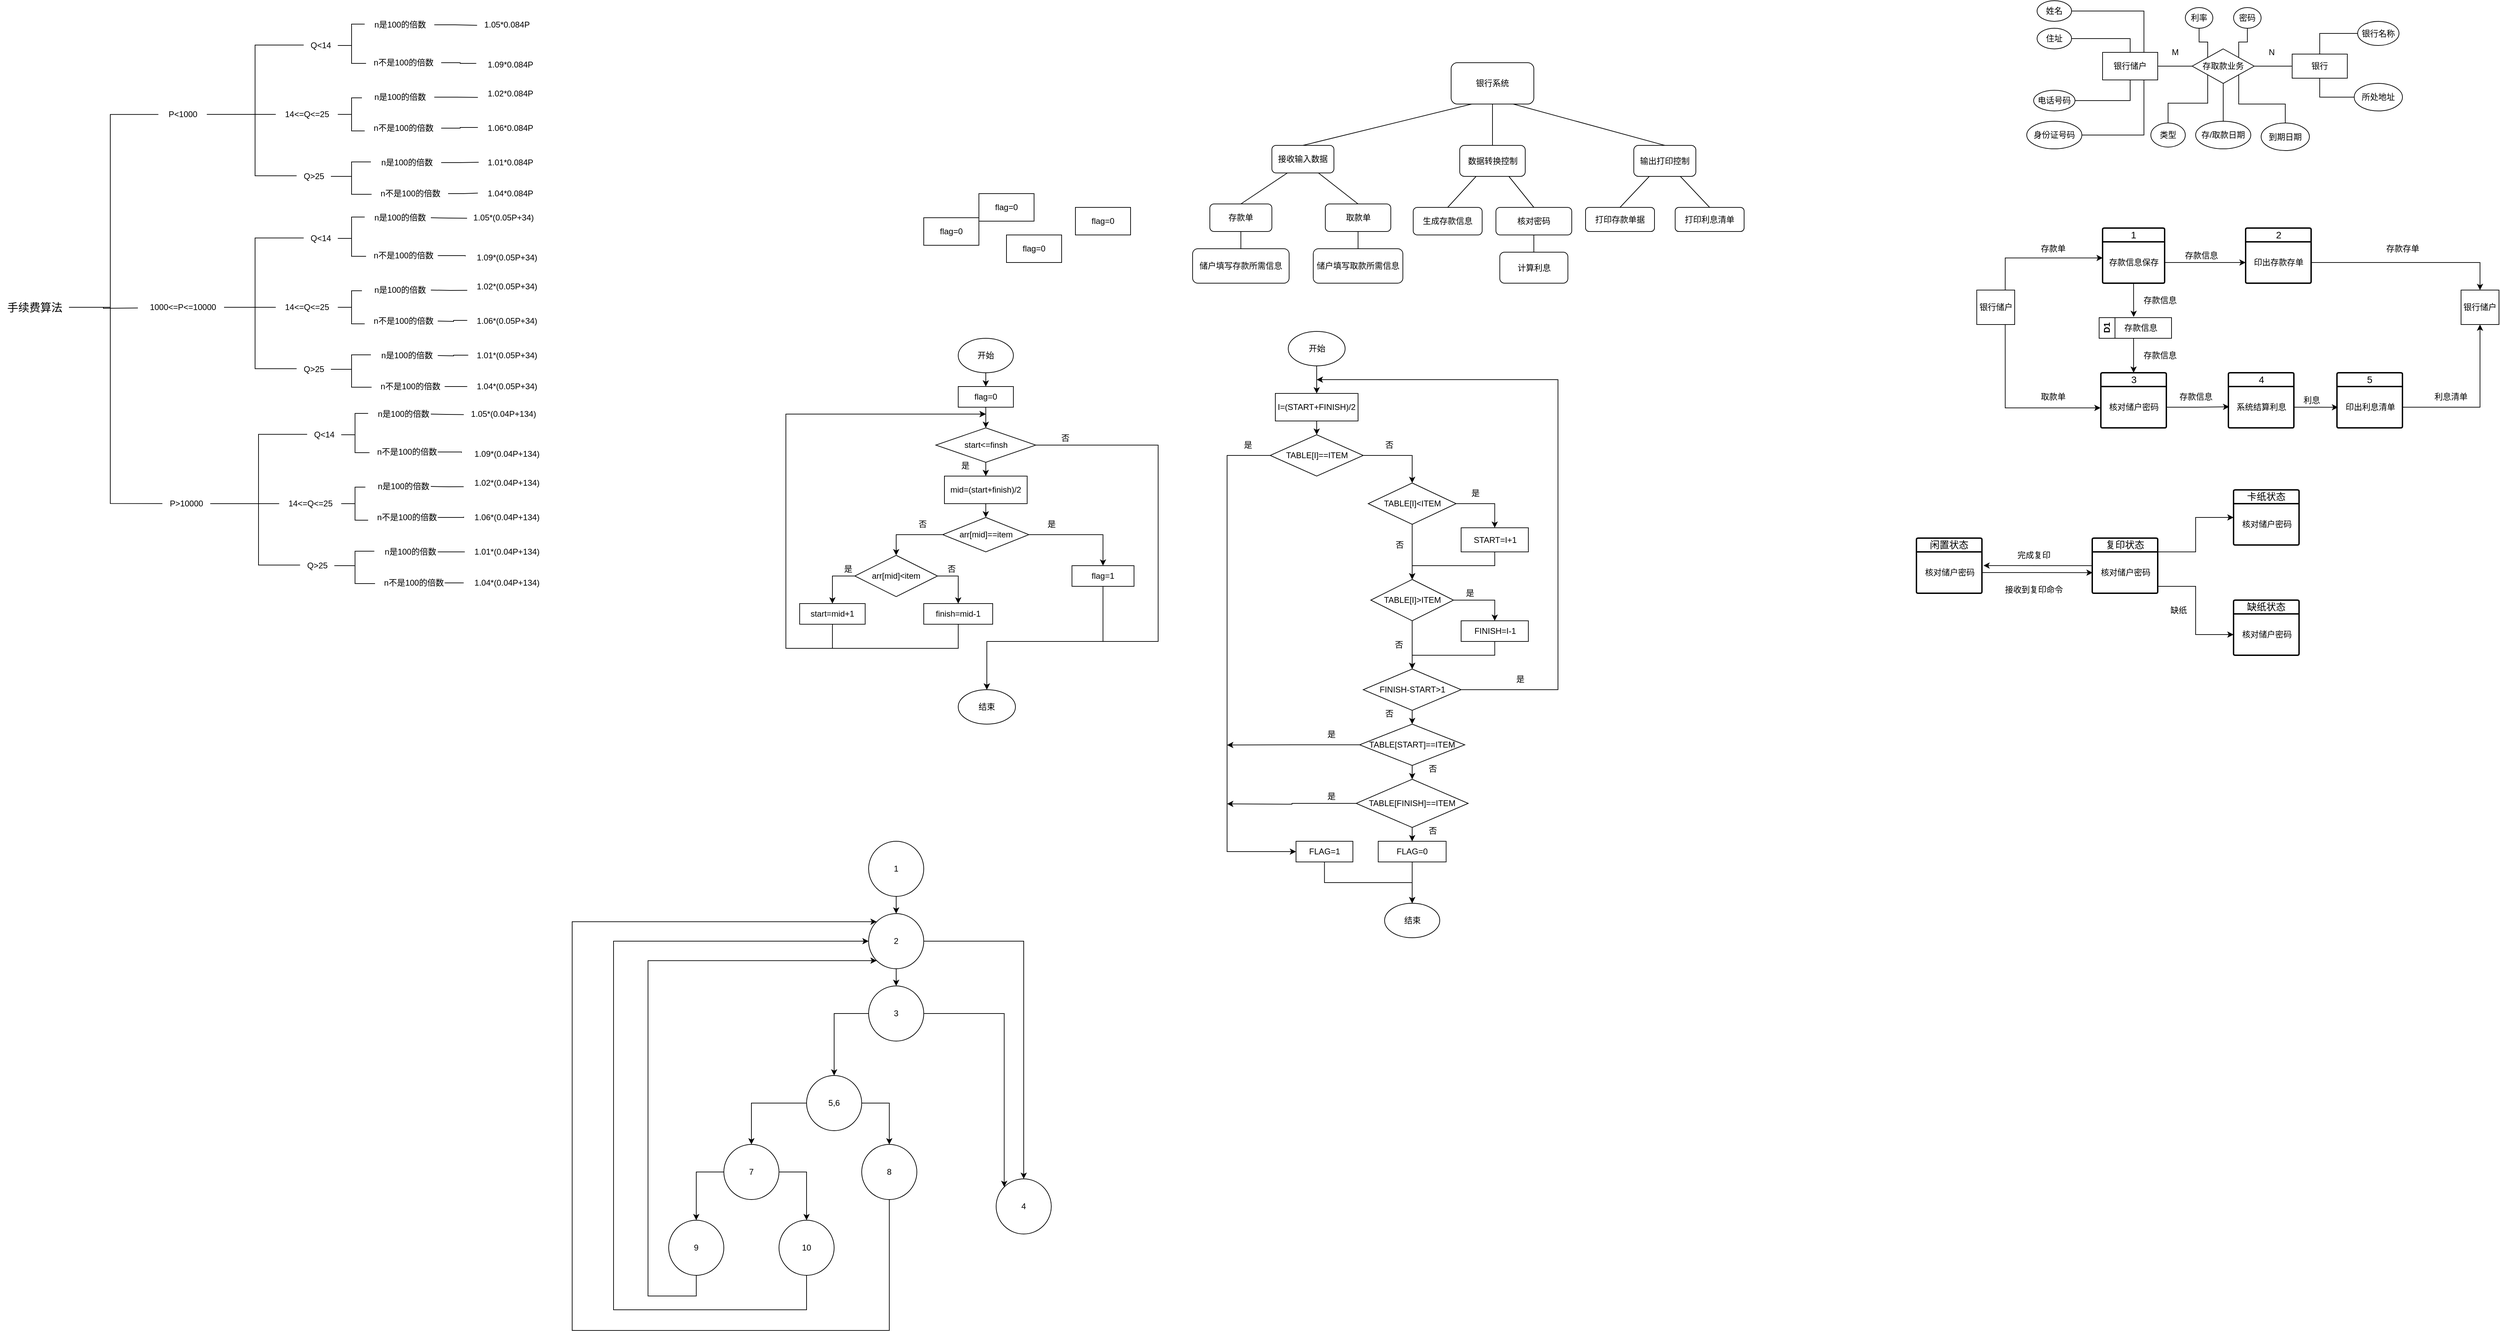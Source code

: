 <mxfile version="21.1.7" type="github" pages="3">
  <diagram id="R2lEEEUBdFMjLlhIrx00" name="Page-1">
    <mxGraphModel dx="4621" dy="654" grid="1" gridSize="10" guides="1" tooltips="1" connect="1" arrows="1" fold="1" page="1" pageScale="1" pageWidth="850" pageHeight="1100" math="0" shadow="0" extFonts="Permanent Marker^https://fonts.googleapis.com/css?family=Permanent+Marker">
      <root>
        <mxCell id="0" />
        <mxCell id="1" parent="0" />
        <mxCell id="y22QqrorP2YCijcktkEK-3" style="edgeStyle=orthogonalEdgeStyle;rounded=0;orthogonalLoop=1;jettySize=auto;html=1;exitX=1;exitY=0.5;exitDx=0;exitDy=0;entryX=0;entryY=0.5;entryDx=0;entryDy=0;endArrow=none;endFill=0;" parent="1" source="y22QqrorP2YCijcktkEK-1" target="y22QqrorP2YCijcktkEK-2" edge="1">
          <mxGeometry relative="1" as="geometry" />
        </mxCell>
        <mxCell id="y22QqrorP2YCijcktkEK-1" value="银行储户" style="rounded=0;whiteSpace=wrap;html=1;" parent="1" vertex="1">
          <mxGeometry x="230" y="105" width="80" height="40" as="geometry" />
        </mxCell>
        <mxCell id="y22QqrorP2YCijcktkEK-32" style="edgeStyle=orthogonalEdgeStyle;rounded=0;orthogonalLoop=1;jettySize=auto;html=1;exitX=1;exitY=1;exitDx=0;exitDy=0;entryX=0.5;entryY=0;entryDx=0;entryDy=0;endArrow=none;endFill=0;" parent="1" source="y22QqrorP2YCijcktkEK-2" target="y22QqrorP2YCijcktkEK-8" edge="1">
          <mxGeometry relative="1" as="geometry">
            <Array as="points">
              <mxPoint x="428" y="180" />
              <mxPoint x="495" y="180" />
            </Array>
          </mxGeometry>
        </mxCell>
        <mxCell id="y22QqrorP2YCijcktkEK-2" value="存取款业务" style="rhombus;whiteSpace=wrap;html=1;" parent="1" vertex="1">
          <mxGeometry x="360" y="100" width="90" height="50" as="geometry" />
        </mxCell>
        <mxCell id="y22QqrorP2YCijcktkEK-5" style="edgeStyle=orthogonalEdgeStyle;rounded=0;orthogonalLoop=1;jettySize=auto;html=1;exitX=0;exitY=0.5;exitDx=0;exitDy=0;entryX=1;entryY=0.5;entryDx=0;entryDy=0;endArrow=none;endFill=0;" parent="1" source="y22QqrorP2YCijcktkEK-4" target="y22QqrorP2YCijcktkEK-2" edge="1">
          <mxGeometry relative="1" as="geometry" />
        </mxCell>
        <mxCell id="y22QqrorP2YCijcktkEK-27" style="edgeStyle=orthogonalEdgeStyle;rounded=0;orthogonalLoop=1;jettySize=auto;html=1;exitX=0.5;exitY=0;exitDx=0;exitDy=0;entryX=0;entryY=0.5;entryDx=0;entryDy=0;endArrow=none;endFill=0;" parent="1" source="y22QqrorP2YCijcktkEK-4" target="y22QqrorP2YCijcktkEK-25" edge="1">
          <mxGeometry relative="1" as="geometry" />
        </mxCell>
        <mxCell id="y22QqrorP2YCijcktkEK-28" style="edgeStyle=orthogonalEdgeStyle;rounded=0;orthogonalLoop=1;jettySize=auto;html=1;exitX=0.5;exitY=1;exitDx=0;exitDy=0;entryX=0;entryY=0.5;entryDx=0;entryDy=0;endArrow=none;endFill=0;" parent="1" source="y22QqrorP2YCijcktkEK-4" target="y22QqrorP2YCijcktkEK-26" edge="1">
          <mxGeometry relative="1" as="geometry" />
        </mxCell>
        <mxCell id="y22QqrorP2YCijcktkEK-4" value="银行" style="rounded=0;whiteSpace=wrap;html=1;" parent="1" vertex="1">
          <mxGeometry x="505" y="107.5" width="80" height="35" as="geometry" />
        </mxCell>
        <mxCell id="y22QqrorP2YCijcktkEK-13" style="edgeStyle=orthogonalEdgeStyle;rounded=0;orthogonalLoop=1;jettySize=auto;html=1;exitX=0.5;exitY=0;exitDx=0;exitDy=0;entryX=0;entryY=1;entryDx=0;entryDy=0;endArrow=none;endFill=0;" parent="1" source="y22QqrorP2YCijcktkEK-6" target="y22QqrorP2YCijcktkEK-2" edge="1">
          <mxGeometry relative="1" as="geometry" />
        </mxCell>
        <mxCell id="y22QqrorP2YCijcktkEK-6" value="类型" style="ellipse;whiteSpace=wrap;html=1;" parent="1" vertex="1">
          <mxGeometry x="300" y="207.5" width="50" height="35" as="geometry" />
        </mxCell>
        <mxCell id="y22QqrorP2YCijcktkEK-14" style="edgeStyle=orthogonalEdgeStyle;rounded=0;orthogonalLoop=1;jettySize=auto;html=1;exitX=0.5;exitY=0;exitDx=0;exitDy=0;entryX=0.5;entryY=1;entryDx=0;entryDy=0;endArrow=none;endFill=0;" parent="1" source="y22QqrorP2YCijcktkEK-7" target="y22QqrorP2YCijcktkEK-2" edge="1">
          <mxGeometry relative="1" as="geometry" />
        </mxCell>
        <mxCell id="y22QqrorP2YCijcktkEK-7" value="存/取款日期" style="ellipse;whiteSpace=wrap;html=1;" parent="1" vertex="1">
          <mxGeometry x="365" y="205" width="80" height="40" as="geometry" />
        </mxCell>
        <mxCell id="y22QqrorP2YCijcktkEK-8" value="到期日期" style="ellipse;whiteSpace=wrap;html=1;" parent="1" vertex="1">
          <mxGeometry x="460" y="207.5" width="70" height="40" as="geometry" />
        </mxCell>
        <mxCell id="y22QqrorP2YCijcktkEK-11" style="edgeStyle=orthogonalEdgeStyle;rounded=0;orthogonalLoop=1;jettySize=auto;html=1;exitX=0.5;exitY=1;exitDx=0;exitDy=0;entryX=0;entryY=0;entryDx=0;entryDy=0;endArrow=none;endFill=0;" parent="1" source="y22QqrorP2YCijcktkEK-9" target="y22QqrorP2YCijcktkEK-2" edge="1">
          <mxGeometry relative="1" as="geometry" />
        </mxCell>
        <mxCell id="y22QqrorP2YCijcktkEK-9" value="利率" style="ellipse;whiteSpace=wrap;html=1;" parent="1" vertex="1">
          <mxGeometry x="350" y="40" width="40" height="30" as="geometry" />
        </mxCell>
        <mxCell id="y22QqrorP2YCijcktkEK-12" style="edgeStyle=orthogonalEdgeStyle;rounded=0;orthogonalLoop=1;jettySize=auto;html=1;exitX=0.5;exitY=1;exitDx=0;exitDy=0;entryX=1;entryY=0;entryDx=0;entryDy=0;endArrow=none;endFill=0;" parent="1" source="y22QqrorP2YCijcktkEK-10" target="y22QqrorP2YCijcktkEK-2" edge="1">
          <mxGeometry relative="1" as="geometry" />
        </mxCell>
        <mxCell id="y22QqrorP2YCijcktkEK-10" value="密码" style="ellipse;whiteSpace=wrap;html=1;" parent="1" vertex="1">
          <mxGeometry x="420" y="40" width="40" height="30" as="geometry" />
        </mxCell>
        <mxCell id="y22QqrorP2YCijcktkEK-21" style="edgeStyle=orthogonalEdgeStyle;rounded=0;orthogonalLoop=1;jettySize=auto;html=1;exitX=1;exitY=0.5;exitDx=0;exitDy=0;entryX=0.75;entryY=0;entryDx=0;entryDy=0;endArrow=none;endFill=0;" parent="1" source="y22QqrorP2YCijcktkEK-16" target="y22QqrorP2YCijcktkEK-1" edge="1">
          <mxGeometry relative="1" as="geometry" />
        </mxCell>
        <mxCell id="y22QqrorP2YCijcktkEK-16" value="姓名" style="ellipse;whiteSpace=wrap;html=1;" parent="1" vertex="1">
          <mxGeometry x="135" y="30" width="50" height="30" as="geometry" />
        </mxCell>
        <mxCell id="y22QqrorP2YCijcktkEK-22" style="edgeStyle=orthogonalEdgeStyle;rounded=0;orthogonalLoop=1;jettySize=auto;html=1;exitX=1;exitY=0.5;exitDx=0;exitDy=0;entryX=0.5;entryY=0;entryDx=0;entryDy=0;endArrow=none;endFill=0;" parent="1" source="y22QqrorP2YCijcktkEK-17" target="y22QqrorP2YCijcktkEK-1" edge="1">
          <mxGeometry relative="1" as="geometry" />
        </mxCell>
        <mxCell id="y22QqrorP2YCijcktkEK-17" value="住址" style="ellipse;whiteSpace=wrap;html=1;" parent="1" vertex="1">
          <mxGeometry x="135" y="70" width="50" height="30" as="geometry" />
        </mxCell>
        <mxCell id="y22QqrorP2YCijcktkEK-23" style="edgeStyle=orthogonalEdgeStyle;rounded=0;orthogonalLoop=1;jettySize=auto;html=1;exitX=1;exitY=0.5;exitDx=0;exitDy=0;entryX=0.5;entryY=1;entryDx=0;entryDy=0;endArrow=none;endFill=0;" parent="1" source="y22QqrorP2YCijcktkEK-18" target="y22QqrorP2YCijcktkEK-1" edge="1">
          <mxGeometry relative="1" as="geometry" />
        </mxCell>
        <mxCell id="y22QqrorP2YCijcktkEK-18" value="电话号码" style="ellipse;whiteSpace=wrap;html=1;" parent="1" vertex="1">
          <mxGeometry x="130" y="160" width="60" height="30" as="geometry" />
        </mxCell>
        <mxCell id="y22QqrorP2YCijcktkEK-24" style="edgeStyle=orthogonalEdgeStyle;rounded=0;orthogonalLoop=1;jettySize=auto;html=1;exitX=1;exitY=0.5;exitDx=0;exitDy=0;entryX=0.75;entryY=1;entryDx=0;entryDy=0;endArrow=none;endFill=0;" parent="1" source="y22QqrorP2YCijcktkEK-19" target="y22QqrorP2YCijcktkEK-1" edge="1">
          <mxGeometry relative="1" as="geometry" />
        </mxCell>
        <mxCell id="y22QqrorP2YCijcktkEK-19" value="身份证号码" style="ellipse;whiteSpace=wrap;html=1;" parent="1" vertex="1">
          <mxGeometry x="120" y="205" width="80" height="40" as="geometry" />
        </mxCell>
        <mxCell id="y22QqrorP2YCijcktkEK-25" value="银行名称" style="ellipse;whiteSpace=wrap;html=1;" parent="1" vertex="1">
          <mxGeometry x="600" y="60" width="60" height="35" as="geometry" />
        </mxCell>
        <mxCell id="y22QqrorP2YCijcktkEK-26" value="所处地址" style="ellipse;whiteSpace=wrap;html=1;" parent="1" vertex="1">
          <mxGeometry x="595" y="150" width="70" height="40" as="geometry" />
        </mxCell>
        <mxCell id="y22QqrorP2YCijcktkEK-29" value="M" style="text;html=1;align=center;verticalAlign=middle;resizable=0;points=[];autosize=1;strokeColor=none;fillColor=none;" parent="1" vertex="1">
          <mxGeometry x="320" y="90" width="30" height="30" as="geometry" />
        </mxCell>
        <mxCell id="y22QqrorP2YCijcktkEK-30" value="N" style="text;html=1;align=center;verticalAlign=middle;resizable=0;points=[];autosize=1;strokeColor=none;fillColor=none;" parent="1" vertex="1">
          <mxGeometry x="460" y="90" width="30" height="30" as="geometry" />
        </mxCell>
        <mxCell id="y22QqrorP2YCijcktkEK-64" style="edgeStyle=orthogonalEdgeStyle;rounded=0;orthogonalLoop=1;jettySize=auto;html=1;exitX=0.75;exitY=1;exitDx=0;exitDy=0;entryX=-0.005;entryY=0.517;entryDx=0;entryDy=0;entryPerimeter=0;" parent="1" source="y22QqrorP2YCijcktkEK-33" target="y22QqrorP2YCijcktkEK-49" edge="1">
          <mxGeometry relative="1" as="geometry" />
        </mxCell>
        <mxCell id="y22QqrorP2YCijcktkEK-65" style="edgeStyle=orthogonalEdgeStyle;rounded=0;orthogonalLoop=1;jettySize=auto;html=1;exitX=0.75;exitY=0;exitDx=0;exitDy=0;entryX=0.003;entryY=0.39;entryDx=0;entryDy=0;entryPerimeter=0;" parent="1" source="y22QqrorP2YCijcktkEK-33" target="y22QqrorP2YCijcktkEK-41" edge="1">
          <mxGeometry relative="1" as="geometry" />
        </mxCell>
        <mxCell id="y22QqrorP2YCijcktkEK-33" value="银行储户" style="rounded=0;whiteSpace=wrap;html=1;" parent="1" vertex="1">
          <mxGeometry x="47.5" y="450" width="55" height="50" as="geometry" />
        </mxCell>
        <mxCell id="y22QqrorP2YCijcktkEK-35" value="1" style="swimlane;childLayout=stackLayout;horizontal=1;startSize=20;horizontalStack=0;rounded=1;fontSize=14;fontStyle=0;strokeWidth=2;resizeParent=0;resizeLast=1;shadow=0;dashed=0;align=center;arcSize=4;whiteSpace=wrap;html=1;" parent="1" vertex="1">
          <mxGeometry x="230" y="360" width="90" height="80" as="geometry" />
        </mxCell>
        <mxCell id="y22QqrorP2YCijcktkEK-41" value="存款信息保存" style="text;html=1;align=center;verticalAlign=middle;resizable=0;points=[];autosize=1;strokeColor=none;fillColor=none;" parent="y22QqrorP2YCijcktkEK-35" vertex="1">
          <mxGeometry y="20" width="90" height="60" as="geometry" />
        </mxCell>
        <mxCell id="y22QqrorP2YCijcktkEK-38" value="3" style="swimlane;childLayout=stackLayout;horizontal=1;startSize=20;horizontalStack=0;rounded=1;fontSize=14;fontStyle=0;strokeWidth=2;resizeParent=0;resizeLast=1;shadow=0;dashed=0;align=center;arcSize=4;whiteSpace=wrap;html=1;" parent="1" vertex="1">
          <mxGeometry x="227.5" y="570" width="95" height="80" as="geometry" />
        </mxCell>
        <mxCell id="y22QqrorP2YCijcktkEK-49" value="核对储户密码" style="text;html=1;align=center;verticalAlign=middle;resizable=0;points=[];autosize=1;strokeColor=none;fillColor=none;" parent="y22QqrorP2YCijcktkEK-38" vertex="1">
          <mxGeometry y="20" width="95" height="60" as="geometry" />
        </mxCell>
        <mxCell id="y22QqrorP2YCijcktkEK-40" value="2" style="swimlane;childLayout=stackLayout;horizontal=1;startSize=20;horizontalStack=0;rounded=1;fontSize=14;fontStyle=0;strokeWidth=2;resizeParent=0;resizeLast=1;shadow=0;dashed=0;align=center;arcSize=4;whiteSpace=wrap;html=1;" parent="1" vertex="1">
          <mxGeometry x="437.5" y="360" width="95" height="80" as="geometry" />
        </mxCell>
        <mxCell id="y22QqrorP2YCijcktkEK-42" value="印出存款存单" style="text;html=1;align=center;verticalAlign=middle;resizable=0;points=[];autosize=1;strokeColor=none;fillColor=none;" parent="y22QqrorP2YCijcktkEK-40" vertex="1">
          <mxGeometry y="20" width="95" height="60" as="geometry" />
        </mxCell>
        <mxCell id="y22QqrorP2YCijcktkEK-44" value="4" style="swimlane;childLayout=stackLayout;horizontal=1;startSize=20;horizontalStack=0;rounded=1;fontSize=14;fontStyle=0;strokeWidth=2;resizeParent=0;resizeLast=1;shadow=0;dashed=0;align=center;arcSize=4;whiteSpace=wrap;html=1;" parent="1" vertex="1">
          <mxGeometry x="412.5" y="570" width="95" height="80" as="geometry" />
        </mxCell>
        <mxCell id="y22QqrorP2YCijcktkEK-50" value="系统结算利息" style="text;html=1;align=center;verticalAlign=middle;resizable=0;points=[];autosize=1;strokeColor=none;fillColor=none;" parent="y22QqrorP2YCijcktkEK-44" vertex="1">
          <mxGeometry y="20" width="95" height="60" as="geometry" />
        </mxCell>
        <mxCell id="y22QqrorP2YCijcktkEK-45" value="5" style="swimlane;childLayout=stackLayout;horizontal=1;startSize=20;horizontalStack=0;rounded=1;fontSize=14;fontStyle=0;strokeWidth=2;resizeParent=0;resizeLast=1;shadow=0;dashed=0;align=center;arcSize=4;whiteSpace=wrap;html=1;" parent="1" vertex="1">
          <mxGeometry x="570" y="570" width="95" height="80" as="geometry" />
        </mxCell>
        <mxCell id="y22QqrorP2YCijcktkEK-51" value="印出利息清单" style="text;html=1;align=center;verticalAlign=middle;resizable=0;points=[];autosize=1;strokeColor=none;fillColor=none;" parent="y22QqrorP2YCijcktkEK-45" vertex="1">
          <mxGeometry y="20" width="95" height="60" as="geometry" />
        </mxCell>
        <mxCell id="y22QqrorP2YCijcktkEK-55" style="edgeStyle=orthogonalEdgeStyle;rounded=0;orthogonalLoop=1;jettySize=auto;html=1;" parent="1" source="y22QqrorP2YCijcktkEK-41" target="y22QqrorP2YCijcktkEK-42" edge="1">
          <mxGeometry relative="1" as="geometry" />
        </mxCell>
        <mxCell id="y22QqrorP2YCijcktkEK-56" style="edgeStyle=orthogonalEdgeStyle;rounded=0;orthogonalLoop=1;jettySize=auto;html=1;entryX=0.013;entryY=0.49;entryDx=0;entryDy=0;entryPerimeter=0;" parent="1" source="y22QqrorP2YCijcktkEK-49" target="y22QqrorP2YCijcktkEK-50" edge="1">
          <mxGeometry relative="1" as="geometry" />
        </mxCell>
        <mxCell id="y22QqrorP2YCijcktkEK-57" style="edgeStyle=orthogonalEdgeStyle;rounded=0;orthogonalLoop=1;jettySize=auto;html=1;entryX=0.017;entryY=0.503;entryDx=0;entryDy=0;entryPerimeter=0;" parent="1" source="y22QqrorP2YCijcktkEK-50" target="y22QqrorP2YCijcktkEK-51" edge="1">
          <mxGeometry relative="1" as="geometry" />
        </mxCell>
        <mxCell id="y22QqrorP2YCijcktkEK-58" value="存款单" style="text;html=1;align=center;verticalAlign=middle;resizable=0;points=[];autosize=1;strokeColor=none;fillColor=none;" parent="1" vertex="1">
          <mxGeometry x="127.5" y="375" width="60" height="30" as="geometry" />
        </mxCell>
        <mxCell id="y22QqrorP2YCijcktkEK-59" value="取款单" style="text;html=1;align=center;verticalAlign=middle;resizable=0;points=[];autosize=1;strokeColor=none;fillColor=none;" parent="1" vertex="1">
          <mxGeometry x="127.5" y="590" width="60" height="30" as="geometry" />
        </mxCell>
        <mxCell id="y22QqrorP2YCijcktkEK-60" value="D1" style="swimlane;horizontal=0;whiteSpace=wrap;html=1;startSize=23;" parent="1" vertex="1">
          <mxGeometry x="225" y="490" width="105" height="30" as="geometry">
            <mxRectangle x="225" y="490" width="40" height="50" as="alternateBounds" />
          </mxGeometry>
        </mxCell>
        <mxCell id="y22QqrorP2YCijcktkEK-61" value="存款信息" style="text;html=1;align=center;verticalAlign=middle;resizable=0;points=[];autosize=1;strokeColor=none;fillColor=none;" parent="y22QqrorP2YCijcktkEK-60" vertex="1">
          <mxGeometry x="25" width="70" height="30" as="geometry" />
        </mxCell>
        <mxCell id="y22QqrorP2YCijcktkEK-66" style="edgeStyle=orthogonalEdgeStyle;rounded=0;orthogonalLoop=1;jettySize=auto;html=1;entryX=0.359;entryY=-0.033;entryDx=0;entryDy=0;entryPerimeter=0;" parent="1" source="y22QqrorP2YCijcktkEK-41" target="y22QqrorP2YCijcktkEK-61" edge="1">
          <mxGeometry relative="1" as="geometry" />
        </mxCell>
        <mxCell id="y22QqrorP2YCijcktkEK-67" style="edgeStyle=orthogonalEdgeStyle;rounded=0;orthogonalLoop=1;jettySize=auto;html=1;entryX=0.5;entryY=0;entryDx=0;entryDy=0;" parent="1" source="y22QqrorP2YCijcktkEK-61" target="y22QqrorP2YCijcktkEK-38" edge="1">
          <mxGeometry relative="1" as="geometry">
            <Array as="points">
              <mxPoint x="275.5" y="545" />
            </Array>
          </mxGeometry>
        </mxCell>
        <mxCell id="y22QqrorP2YCijcktkEK-68" value="存款信息" style="text;html=1;align=center;verticalAlign=middle;resizable=0;points=[];autosize=1;strokeColor=none;fillColor=none;" parent="1" vertex="1">
          <mxGeometry x="337.5" y="385" width="70" height="30" as="geometry" />
        </mxCell>
        <mxCell id="y22QqrorP2YCijcktkEK-69" value="存款信息" style="text;html=1;align=center;verticalAlign=middle;resizable=0;points=[];autosize=1;strokeColor=none;fillColor=none;" parent="1" vertex="1">
          <mxGeometry x="277.5" y="450" width="70" height="30" as="geometry" />
        </mxCell>
        <mxCell id="y22QqrorP2YCijcktkEK-70" value="存款信息" style="text;html=1;align=center;verticalAlign=middle;resizable=0;points=[];autosize=1;strokeColor=none;fillColor=none;" parent="1" vertex="1">
          <mxGeometry x="277.5" y="530" width="70" height="30" as="geometry" />
        </mxCell>
        <mxCell id="y22QqrorP2YCijcktkEK-71" value="存款信息" style="text;html=1;align=center;verticalAlign=middle;resizable=0;points=[];autosize=1;strokeColor=none;fillColor=none;" parent="1" vertex="1">
          <mxGeometry x="330" y="590" width="70" height="30" as="geometry" />
        </mxCell>
        <mxCell id="y22QqrorP2YCijcktkEK-72" value="利息" style="text;html=1;align=center;verticalAlign=middle;resizable=0;points=[];autosize=1;strokeColor=none;fillColor=none;" parent="1" vertex="1">
          <mxGeometry x="507.5" y="595" width="50" height="30" as="geometry" />
        </mxCell>
        <mxCell id="y22QqrorP2YCijcktkEK-75" value="存款存单" style="text;html=1;align=center;verticalAlign=middle;resizable=0;points=[];autosize=1;strokeColor=none;fillColor=none;" parent="1" vertex="1">
          <mxGeometry x="630" y="375" width="70" height="30" as="geometry" />
        </mxCell>
        <mxCell id="y22QqrorP2YCijcktkEK-76" value="利息清单" style="text;html=1;align=center;verticalAlign=middle;resizable=0;points=[];autosize=1;strokeColor=none;fillColor=none;" parent="1" vertex="1">
          <mxGeometry x="700" y="590" width="70" height="30" as="geometry" />
        </mxCell>
        <mxCell id="Xvyv53QH8Qv-foMU50Eb-1" value="银行储户" style="rounded=0;whiteSpace=wrap;html=1;" parent="1" vertex="1">
          <mxGeometry x="750" y="450" width="55" height="50" as="geometry" />
        </mxCell>
        <mxCell id="Xvyv53QH8Qv-foMU50Eb-2" style="edgeStyle=orthogonalEdgeStyle;rounded=0;orthogonalLoop=1;jettySize=auto;html=1;entryX=0.5;entryY=0;entryDx=0;entryDy=0;" parent="1" source="y22QqrorP2YCijcktkEK-42" target="Xvyv53QH8Qv-foMU50Eb-1" edge="1">
          <mxGeometry relative="1" as="geometry" />
        </mxCell>
        <mxCell id="Xvyv53QH8Qv-foMU50Eb-3" style="edgeStyle=orthogonalEdgeStyle;rounded=0;orthogonalLoop=1;jettySize=auto;html=1;entryX=0.5;entryY=1;entryDx=0;entryDy=0;" parent="1" source="y22QqrorP2YCijcktkEK-51" target="Xvyv53QH8Qv-foMU50Eb-1" edge="1">
          <mxGeometry relative="1" as="geometry" />
        </mxCell>
        <mxCell id="Xvyv53QH8Qv-foMU50Eb-17" value="闲置状态" style="swimlane;childLayout=stackLayout;horizontal=1;startSize=20;horizontalStack=0;rounded=1;fontSize=14;fontStyle=0;strokeWidth=2;resizeParent=0;resizeLast=1;shadow=0;dashed=0;align=center;arcSize=4;whiteSpace=wrap;html=1;" parent="1" vertex="1">
          <mxGeometry x="-40" y="810" width="95" height="80" as="geometry" />
        </mxCell>
        <mxCell id="Xvyv53QH8Qv-foMU50Eb-18" value="核对储户密码" style="text;html=1;align=center;verticalAlign=middle;resizable=0;points=[];autosize=1;strokeColor=none;fillColor=none;" parent="Xvyv53QH8Qv-foMU50Eb-17" vertex="1">
          <mxGeometry y="20" width="95" height="60" as="geometry" />
        </mxCell>
        <mxCell id="Xvyv53QH8Qv-foMU50Eb-29" style="edgeStyle=orthogonalEdgeStyle;rounded=0;orthogonalLoop=1;jettySize=auto;html=1;entryX=1.023;entryY=0.33;entryDx=0;entryDy=0;entryPerimeter=0;" parent="1" source="Xvyv53QH8Qv-foMU50Eb-22" target="Xvyv53QH8Qv-foMU50Eb-18" edge="1">
          <mxGeometry relative="1" as="geometry" />
        </mxCell>
        <mxCell id="Xvyv53QH8Qv-foMU50Eb-30" style="edgeStyle=orthogonalEdgeStyle;rounded=0;orthogonalLoop=1;jettySize=auto;html=1;exitX=1;exitY=0.25;exitDx=0;exitDy=0;entryX=0;entryY=0.5;entryDx=0;entryDy=0;" parent="1" source="Xvyv53QH8Qv-foMU50Eb-22" target="Xvyv53QH8Qv-foMU50Eb-24" edge="1">
          <mxGeometry relative="1" as="geometry" />
        </mxCell>
        <mxCell id="Xvyv53QH8Qv-foMU50Eb-22" value="复印状态" style="swimlane;childLayout=stackLayout;horizontal=1;startSize=20;horizontalStack=0;rounded=1;fontSize=14;fontStyle=0;strokeWidth=2;resizeParent=0;resizeLast=1;shadow=0;dashed=0;align=center;arcSize=4;whiteSpace=wrap;html=1;" parent="1" vertex="1">
          <mxGeometry x="215" y="810" width="95" height="80" as="geometry" />
        </mxCell>
        <mxCell id="Xvyv53QH8Qv-foMU50Eb-23" value="核对储户密码" style="text;html=1;align=center;verticalAlign=middle;resizable=0;points=[];autosize=1;strokeColor=none;fillColor=none;" parent="Xvyv53QH8Qv-foMU50Eb-22" vertex="1">
          <mxGeometry y="20" width="95" height="60" as="geometry" />
        </mxCell>
        <mxCell id="Xvyv53QH8Qv-foMU50Eb-24" value="卡纸状态" style="swimlane;childLayout=stackLayout;horizontal=1;startSize=20;horizontalStack=0;rounded=1;fontSize=14;fontStyle=0;strokeWidth=2;resizeParent=0;resizeLast=1;shadow=0;dashed=0;align=center;arcSize=4;whiteSpace=wrap;html=1;" parent="1" vertex="1">
          <mxGeometry x="420" y="740" width="95" height="80" as="geometry" />
        </mxCell>
        <mxCell id="Xvyv53QH8Qv-foMU50Eb-25" value="核对储户密码" style="text;html=1;align=center;verticalAlign=middle;resizable=0;points=[];autosize=1;strokeColor=none;fillColor=none;" parent="Xvyv53QH8Qv-foMU50Eb-24" vertex="1">
          <mxGeometry y="20" width="95" height="60" as="geometry" />
        </mxCell>
        <mxCell id="Xvyv53QH8Qv-foMU50Eb-26" value="缺纸状态" style="swimlane;childLayout=stackLayout;horizontal=1;startSize=20;horizontalStack=0;rounded=1;fontSize=14;fontStyle=0;strokeWidth=2;resizeParent=0;resizeLast=1;shadow=0;dashed=0;align=center;arcSize=4;whiteSpace=wrap;html=1;" parent="1" vertex="1">
          <mxGeometry x="420" y="900" width="95" height="80" as="geometry" />
        </mxCell>
        <mxCell id="Xvyv53QH8Qv-foMU50Eb-27" value="核对储户密码" style="text;html=1;align=center;verticalAlign=middle;resizable=0;points=[];autosize=1;strokeColor=none;fillColor=none;" parent="Xvyv53QH8Qv-foMU50Eb-26" vertex="1">
          <mxGeometry y="20" width="95" height="60" as="geometry" />
        </mxCell>
        <mxCell id="Xvyv53QH8Qv-foMU50Eb-28" style="edgeStyle=orthogonalEdgeStyle;rounded=0;orthogonalLoop=1;jettySize=auto;html=1;entryX=0.006;entryY=0.503;entryDx=0;entryDy=0;entryPerimeter=0;" parent="1" source="Xvyv53QH8Qv-foMU50Eb-18" target="Xvyv53QH8Qv-foMU50Eb-23" edge="1">
          <mxGeometry relative="1" as="geometry" />
        </mxCell>
        <mxCell id="Xvyv53QH8Qv-foMU50Eb-31" style="edgeStyle=orthogonalEdgeStyle;rounded=0;orthogonalLoop=1;jettySize=auto;html=1;entryX=0;entryY=0.5;entryDx=0;entryDy=0;entryPerimeter=0;" parent="1" source="Xvyv53QH8Qv-foMU50Eb-23" target="Xvyv53QH8Qv-foMU50Eb-27" edge="1">
          <mxGeometry relative="1" as="geometry">
            <Array as="points">
              <mxPoint x="365" y="880" />
              <mxPoint x="365" y="950" />
            </Array>
          </mxGeometry>
        </mxCell>
        <mxCell id="Xvyv53QH8Qv-foMU50Eb-32" value="接收到复印命令" style="text;html=1;align=center;verticalAlign=middle;resizable=0;points=[];autosize=1;strokeColor=none;fillColor=none;" parent="1" vertex="1">
          <mxGeometry x="75" y="870" width="110" height="30" as="geometry" />
        </mxCell>
        <mxCell id="Xvyv53QH8Qv-foMU50Eb-34" value="完成复印" style="text;html=1;align=center;verticalAlign=middle;resizable=0;points=[];autosize=1;strokeColor=none;fillColor=none;" parent="1" vertex="1">
          <mxGeometry x="95" y="820" width="70" height="30" as="geometry" />
        </mxCell>
        <mxCell id="Xvyv53QH8Qv-foMU50Eb-35" value="缺纸" style="text;html=1;align=center;verticalAlign=middle;resizable=0;points=[];autosize=1;strokeColor=none;fillColor=none;" parent="1" vertex="1">
          <mxGeometry x="315" y="900" width="50" height="30" as="geometry" />
        </mxCell>
        <mxCell id="sv1Xg_vHDDvIGjIzICGi-2" value="银行系统" style="rounded=1;whiteSpace=wrap;html=1;" parent="1" vertex="1">
          <mxGeometry x="-715" y="120" width="120" height="60" as="geometry" />
        </mxCell>
        <mxCell id="sv1Xg_vHDDvIGjIzICGi-3" value="接收输入数据" style="rounded=1;whiteSpace=wrap;html=1;" parent="1" vertex="1">
          <mxGeometry x="-975" y="240" width="90" height="40" as="geometry" />
        </mxCell>
        <mxCell id="sv1Xg_vHDDvIGjIzICGi-4" value="存款单" style="rounded=1;whiteSpace=wrap;html=1;" parent="1" vertex="1">
          <mxGeometry x="-1065" y="325" width="90" height="40" as="geometry" />
        </mxCell>
        <mxCell id="sv1Xg_vHDDvIGjIzICGi-5" value="取款单" style="rounded=1;whiteSpace=wrap;html=1;" parent="1" vertex="1">
          <mxGeometry x="-897.5" y="325" width="95" height="40" as="geometry" />
        </mxCell>
        <mxCell id="sv1Xg_vHDDvIGjIzICGi-7" value="储户填写存款所需信息" style="rounded=1;whiteSpace=wrap;html=1;" parent="1" vertex="1">
          <mxGeometry x="-1090" y="390" width="140" height="50" as="geometry" />
        </mxCell>
        <mxCell id="sv1Xg_vHDDvIGjIzICGi-8" value="储户填写取款所需信息" style="rounded=1;whiteSpace=wrap;html=1;" parent="1" vertex="1">
          <mxGeometry x="-915" y="390" width="130" height="50" as="geometry" />
        </mxCell>
        <mxCell id="sv1Xg_vHDDvIGjIzICGi-9" value="数据转换控制" style="rounded=1;whiteSpace=wrap;html=1;" parent="1" vertex="1">
          <mxGeometry x="-702.5" y="240" width="95" height="45" as="geometry" />
        </mxCell>
        <mxCell id="sv1Xg_vHDDvIGjIzICGi-10" value="生成存款信息" style="rounded=1;whiteSpace=wrap;html=1;" parent="1" vertex="1">
          <mxGeometry x="-770" y="330" width="100" height="40" as="geometry" />
        </mxCell>
        <mxCell id="sv1Xg_vHDDvIGjIzICGi-12" value="核对密码" style="rounded=1;whiteSpace=wrap;html=1;" parent="1" vertex="1">
          <mxGeometry x="-650" y="330" width="110" height="40" as="geometry" />
        </mxCell>
        <mxCell id="sv1Xg_vHDDvIGjIzICGi-13" value="计算利息" style="rounded=1;whiteSpace=wrap;html=1;" parent="1" vertex="1">
          <mxGeometry x="-644.37" y="395" width="98.75" height="45" as="geometry" />
        </mxCell>
        <mxCell id="sv1Xg_vHDDvIGjIzICGi-16" value="输出打印控制" style="rounded=1;whiteSpace=wrap;html=1;" parent="1" vertex="1">
          <mxGeometry x="-450" y="240" width="90" height="45" as="geometry" />
        </mxCell>
        <mxCell id="sv1Xg_vHDDvIGjIzICGi-17" value="打印存款单据" style="rounded=1;whiteSpace=wrap;html=1;" parent="1" vertex="1">
          <mxGeometry x="-520" y="330" width="100" height="35" as="geometry" />
        </mxCell>
        <mxCell id="sv1Xg_vHDDvIGjIzICGi-18" value="打印利息清单" style="rounded=1;whiteSpace=wrap;html=1;" parent="1" vertex="1">
          <mxGeometry x="-390" y="330" width="100" height="35" as="geometry" />
        </mxCell>
        <mxCell id="sv1Xg_vHDDvIGjIzICGi-20" value="" style="endArrow=none;html=1;rounded=0;entryX=0.25;entryY=1;entryDx=0;entryDy=0;exitX=0.5;exitY=0;exitDx=0;exitDy=0;" parent="1" source="sv1Xg_vHDDvIGjIzICGi-4" target="sv1Xg_vHDDvIGjIzICGi-3" edge="1">
          <mxGeometry width="50" height="50" relative="1" as="geometry">
            <mxPoint x="-1085" y="667.5" as="sourcePoint" />
            <mxPoint x="-1035" y="617.5" as="targetPoint" />
          </mxGeometry>
        </mxCell>
        <mxCell id="sv1Xg_vHDDvIGjIzICGi-21" value="" style="endArrow=none;html=1;rounded=0;entryX=0.5;entryY=1;entryDx=0;entryDy=0;exitX=0.5;exitY=0;exitDx=0;exitDy=0;exitPerimeter=0;" parent="1" source="sv1Xg_vHDDvIGjIzICGi-7" target="sv1Xg_vHDDvIGjIzICGi-4" edge="1">
          <mxGeometry width="50" height="50" relative="1" as="geometry">
            <mxPoint x="-1120" y="600" as="sourcePoint" />
            <mxPoint x="-1070" y="550" as="targetPoint" />
          </mxGeometry>
        </mxCell>
        <mxCell id="sv1Xg_vHDDvIGjIzICGi-22" value="" style="endArrow=none;html=1;rounded=0;entryX=0.75;entryY=1;entryDx=0;entryDy=0;exitX=0.5;exitY=0;exitDx=0;exitDy=0;" parent="1" source="sv1Xg_vHDDvIGjIzICGi-5" target="sv1Xg_vHDDvIGjIzICGi-3" edge="1">
          <mxGeometry width="50" height="50" relative="1" as="geometry">
            <mxPoint x="-1065" y="687.5" as="sourcePoint" />
            <mxPoint x="-1015" y="637.5" as="targetPoint" />
          </mxGeometry>
        </mxCell>
        <mxCell id="sv1Xg_vHDDvIGjIzICGi-23" value="" style="endArrow=none;html=1;rounded=0;entryX=0.5;entryY=1;entryDx=0;entryDy=0;exitX=0.5;exitY=0;exitDx=0;exitDy=0;" parent="1" source="sv1Xg_vHDDvIGjIzICGi-8" target="sv1Xg_vHDDvIGjIzICGi-5" edge="1">
          <mxGeometry width="50" height="50" relative="1" as="geometry">
            <mxPoint x="-1060" y="660" as="sourcePoint" />
            <mxPoint x="-1010" y="610" as="targetPoint" />
          </mxGeometry>
        </mxCell>
        <mxCell id="sv1Xg_vHDDvIGjIzICGi-24" value="" style="endArrow=none;html=1;rounded=0;entryX=0.25;entryY=1;entryDx=0;entryDy=0;exitX=0.5;exitY=0;exitDx=0;exitDy=0;" parent="1" source="sv1Xg_vHDDvIGjIzICGi-3" target="sv1Xg_vHDDvIGjIzICGi-2" edge="1">
          <mxGeometry width="50" height="50" relative="1" as="geometry">
            <mxPoint x="-1110" y="790" as="sourcePoint" />
            <mxPoint x="-1060" y="740" as="targetPoint" />
          </mxGeometry>
        </mxCell>
        <mxCell id="sv1Xg_vHDDvIGjIzICGi-25" value="" style="endArrow=none;html=1;rounded=0;entryX=0.5;entryY=1;entryDx=0;entryDy=0;exitX=0.5;exitY=0;exitDx=0;exitDy=0;" parent="1" source="sv1Xg_vHDDvIGjIzICGi-9" target="sv1Xg_vHDDvIGjIzICGi-2" edge="1">
          <mxGeometry width="50" height="50" relative="1" as="geometry">
            <mxPoint x="-1100" y="800" as="sourcePoint" />
            <mxPoint x="-1050" y="750" as="targetPoint" />
          </mxGeometry>
        </mxCell>
        <mxCell id="sv1Xg_vHDDvIGjIzICGi-26" value="" style="endArrow=none;html=1;rounded=0;entryX=0.25;entryY=1;entryDx=0;entryDy=0;exitX=0.5;exitY=0;exitDx=0;exitDy=0;" parent="1" source="sv1Xg_vHDDvIGjIzICGi-10" target="sv1Xg_vHDDvIGjIzICGi-9" edge="1">
          <mxGeometry width="50" height="50" relative="1" as="geometry">
            <mxPoint x="-1090" y="810" as="sourcePoint" />
            <mxPoint x="-1040" y="760" as="targetPoint" />
          </mxGeometry>
        </mxCell>
        <mxCell id="sv1Xg_vHDDvIGjIzICGi-27" value="" style="endArrow=none;html=1;rounded=0;entryX=0.75;entryY=1;entryDx=0;entryDy=0;exitX=0.5;exitY=0;exitDx=0;exitDy=0;" parent="1" source="sv1Xg_vHDDvIGjIzICGi-12" target="sv1Xg_vHDDvIGjIzICGi-9" edge="1">
          <mxGeometry width="50" height="50" relative="1" as="geometry">
            <mxPoint x="-1080" y="820" as="sourcePoint" />
            <mxPoint x="-1030" y="770" as="targetPoint" />
          </mxGeometry>
        </mxCell>
        <mxCell id="sv1Xg_vHDDvIGjIzICGi-28" value="" style="endArrow=none;html=1;rounded=0;entryX=0.5;entryY=1;entryDx=0;entryDy=0;exitX=0.5;exitY=0;exitDx=0;exitDy=0;" parent="1" source="sv1Xg_vHDDvIGjIzICGi-13" target="sv1Xg_vHDDvIGjIzICGi-12" edge="1">
          <mxGeometry width="50" height="50" relative="1" as="geometry">
            <mxPoint x="-1115" y="700" as="sourcePoint" />
            <mxPoint x="-1065" y="650" as="targetPoint" />
          </mxGeometry>
        </mxCell>
        <mxCell id="sv1Xg_vHDDvIGjIzICGi-31" value="" style="endArrow=none;html=1;rounded=0;entryX=0.75;entryY=1;entryDx=0;entryDy=0;exitX=0.5;exitY=0;exitDx=0;exitDy=0;" parent="1" source="sv1Xg_vHDDvIGjIzICGi-16" target="sv1Xg_vHDDvIGjIzICGi-2" edge="1">
          <mxGeometry width="50" height="50" relative="1" as="geometry">
            <mxPoint x="-1105" y="710" as="sourcePoint" />
            <mxPoint x="-1055" y="660" as="targetPoint" />
          </mxGeometry>
        </mxCell>
        <mxCell id="sv1Xg_vHDDvIGjIzICGi-33" value="" style="endArrow=none;html=1;rounded=0;entryX=0.75;entryY=1;entryDx=0;entryDy=0;exitX=0.5;exitY=0;exitDx=0;exitDy=0;" parent="1" source="sv1Xg_vHDDvIGjIzICGi-18" target="sv1Xg_vHDDvIGjIzICGi-16" edge="1">
          <mxGeometry width="50" height="50" relative="1" as="geometry">
            <mxPoint x="-1095" y="730" as="sourcePoint" />
            <mxPoint x="-1045" y="680" as="targetPoint" />
          </mxGeometry>
        </mxCell>
        <mxCell id="sv1Xg_vHDDvIGjIzICGi-34" value="" style="endArrow=none;html=1;rounded=0;entryX=0.25;entryY=1;entryDx=0;entryDy=0;exitX=0.5;exitY=0;exitDx=0;exitDy=0;" parent="1" source="sv1Xg_vHDDvIGjIzICGi-17" target="sv1Xg_vHDDvIGjIzICGi-16" edge="1">
          <mxGeometry width="50" height="50" relative="1" as="geometry">
            <mxPoint x="-1085" y="740" as="sourcePoint" />
            <mxPoint x="-1035" y="690" as="targetPoint" />
          </mxGeometry>
        </mxCell>
        <mxCell id="FmWVzvf0NhfrxBf0VVzR-9" style="edgeStyle=orthogonalEdgeStyle;rounded=0;orthogonalLoop=1;jettySize=auto;html=1;exitX=0.5;exitY=1;exitDx=0;exitDy=0;entryX=0.5;entryY=0;entryDx=0;entryDy=0;" parent="1" source="FmWVzvf0NhfrxBf0VVzR-2" target="FmWVzvf0NhfrxBf0VVzR-7" edge="1">
          <mxGeometry relative="1" as="geometry" />
        </mxCell>
        <mxCell id="FmWVzvf0NhfrxBf0VVzR-2" value="I=(START+FINISH)/2" style="rounded=0;whiteSpace=wrap;html=1;" parent="1" vertex="1">
          <mxGeometry x="-970" y="600" width="120" height="40" as="geometry" />
        </mxCell>
        <mxCell id="FmWVzvf0NhfrxBf0VVzR-4" style="edgeStyle=orthogonalEdgeStyle;rounded=0;orthogonalLoop=1;jettySize=auto;html=1;exitX=0.5;exitY=1;exitDx=0;exitDy=0;entryX=0.5;entryY=0;entryDx=0;entryDy=0;" parent="1" source="FmWVzvf0NhfrxBf0VVzR-3" target="FmWVzvf0NhfrxBf0VVzR-2" edge="1">
          <mxGeometry relative="1" as="geometry" />
        </mxCell>
        <mxCell id="FmWVzvf0NhfrxBf0VVzR-3" value="开始" style="ellipse;whiteSpace=wrap;html=1;" parent="1" vertex="1">
          <mxGeometry x="-951.25" y="510" width="82.5" height="50" as="geometry" />
        </mxCell>
        <mxCell id="FmWVzvf0NhfrxBf0VVzR-10" style="edgeStyle=orthogonalEdgeStyle;rounded=0;orthogonalLoop=1;jettySize=auto;html=1;exitX=0;exitY=0.5;exitDx=0;exitDy=0;entryX=0;entryY=0.5;entryDx=0;entryDy=0;" parent="1" source="FmWVzvf0NhfrxBf0VVzR-7" target="FmWVzvf0NhfrxBf0VVzR-8" edge="1">
          <mxGeometry relative="1" as="geometry">
            <Array as="points">
              <mxPoint x="-1040" y="690" />
              <mxPoint x="-1040" y="1265" />
            </Array>
          </mxGeometry>
        </mxCell>
        <mxCell id="FmWVzvf0NhfrxBf0VVzR-12" style="edgeStyle=orthogonalEdgeStyle;rounded=0;orthogonalLoop=1;jettySize=auto;html=1;exitX=1;exitY=0.5;exitDx=0;exitDy=0;entryX=0.5;entryY=0;entryDx=0;entryDy=0;" parent="1" source="FmWVzvf0NhfrxBf0VVzR-7" target="FmWVzvf0NhfrxBf0VVzR-11" edge="1">
          <mxGeometry relative="1" as="geometry" />
        </mxCell>
        <mxCell id="FmWVzvf0NhfrxBf0VVzR-7" value="TABLE[I]==ITEM" style="rhombus;whiteSpace=wrap;html=1;" parent="1" vertex="1">
          <mxGeometry x="-977.5" y="660" width="135" height="60" as="geometry" />
        </mxCell>
        <mxCell id="FmWVzvf0NhfrxBf0VVzR-32" style="edgeStyle=orthogonalEdgeStyle;rounded=0;orthogonalLoop=1;jettySize=auto;html=1;exitX=0.5;exitY=1;exitDx=0;exitDy=0;entryX=0.5;entryY=0;entryDx=0;entryDy=0;" parent="1" source="FmWVzvf0NhfrxBf0VVzR-8" target="FmWVzvf0NhfrxBf0VVzR-31" edge="1">
          <mxGeometry relative="1" as="geometry" />
        </mxCell>
        <mxCell id="FmWVzvf0NhfrxBf0VVzR-8" value="FLAG=1" style="rounded=0;whiteSpace=wrap;html=1;" parent="1" vertex="1">
          <mxGeometry x="-940" y="1250" width="82.5" height="30" as="geometry" />
        </mxCell>
        <mxCell id="FmWVzvf0NhfrxBf0VVzR-71" style="edgeStyle=orthogonalEdgeStyle;rounded=0;orthogonalLoop=1;jettySize=auto;html=1;exitX=1;exitY=0.5;exitDx=0;exitDy=0;" parent="1" source="FmWVzvf0NhfrxBf0VVzR-11" target="FmWVzvf0NhfrxBf0VVzR-13" edge="1">
          <mxGeometry relative="1" as="geometry" />
        </mxCell>
        <mxCell id="FmWVzvf0NhfrxBf0VVzR-73" style="edgeStyle=orthogonalEdgeStyle;rounded=0;orthogonalLoop=1;jettySize=auto;html=1;exitX=0.5;exitY=1;exitDx=0;exitDy=0;entryX=0.5;entryY=0;entryDx=0;entryDy=0;" parent="1" source="FmWVzvf0NhfrxBf0VVzR-11" target="FmWVzvf0NhfrxBf0VVzR-15" edge="1">
          <mxGeometry relative="1" as="geometry" />
        </mxCell>
        <mxCell id="FmWVzvf0NhfrxBf0VVzR-11" value="TABLE[I]&amp;lt;ITEM" style="rhombus;whiteSpace=wrap;html=1;" parent="1" vertex="1">
          <mxGeometry x="-835.25" y="730" width="127.5" height="60" as="geometry" />
        </mxCell>
        <mxCell id="FmWVzvf0NhfrxBf0VVzR-74" style="edgeStyle=orthogonalEdgeStyle;rounded=0;orthogonalLoop=1;jettySize=auto;html=1;exitX=0.5;exitY=1;exitDx=0;exitDy=0;entryX=0.5;entryY=0;entryDx=0;entryDy=0;" parent="1" source="FmWVzvf0NhfrxBf0VVzR-13" target="FmWVzvf0NhfrxBf0VVzR-15" edge="1">
          <mxGeometry relative="1" as="geometry" />
        </mxCell>
        <mxCell id="FmWVzvf0NhfrxBf0VVzR-13" value="START=I+1" style="rounded=0;whiteSpace=wrap;html=1;" parent="1" vertex="1">
          <mxGeometry x="-700.5" y="795" width="97.5" height="35" as="geometry" />
        </mxCell>
        <mxCell id="FmWVzvf0NhfrxBf0VVzR-75" style="edgeStyle=orthogonalEdgeStyle;rounded=0;orthogonalLoop=1;jettySize=auto;html=1;exitX=0.5;exitY=1;exitDx=0;exitDy=0;entryX=0.5;entryY=0;entryDx=0;entryDy=0;" parent="1" source="FmWVzvf0NhfrxBf0VVzR-15" target="FmWVzvf0NhfrxBf0VVzR-20" edge="1">
          <mxGeometry relative="1" as="geometry" />
        </mxCell>
        <mxCell id="FmWVzvf0NhfrxBf0VVzR-76" style="edgeStyle=orthogonalEdgeStyle;rounded=0;orthogonalLoop=1;jettySize=auto;html=1;exitX=1;exitY=0.5;exitDx=0;exitDy=0;entryX=0.5;entryY=0;entryDx=0;entryDy=0;" parent="1" source="FmWVzvf0NhfrxBf0VVzR-15" target="FmWVzvf0NhfrxBf0VVzR-17" edge="1">
          <mxGeometry relative="1" as="geometry" />
        </mxCell>
        <mxCell id="FmWVzvf0NhfrxBf0VVzR-15" value="TABLE[I]&amp;gt;ITEM" style="rhombus;whiteSpace=wrap;html=1;" parent="1" vertex="1">
          <mxGeometry x="-831.5" y="870" width="120" height="60" as="geometry" />
        </mxCell>
        <mxCell id="FmWVzvf0NhfrxBf0VVzR-78" style="edgeStyle=orthogonalEdgeStyle;rounded=0;orthogonalLoop=1;jettySize=auto;html=1;exitX=0.5;exitY=1;exitDx=0;exitDy=0;entryX=0.5;entryY=0;entryDx=0;entryDy=0;" parent="1" source="FmWVzvf0NhfrxBf0VVzR-17" target="FmWVzvf0NhfrxBf0VVzR-20" edge="1">
          <mxGeometry relative="1" as="geometry" />
        </mxCell>
        <mxCell id="FmWVzvf0NhfrxBf0VVzR-17" value="FINISH=I-1" style="rounded=0;whiteSpace=wrap;html=1;" parent="1" vertex="1">
          <mxGeometry x="-700.5" y="930" width="97.5" height="30" as="geometry" />
        </mxCell>
        <mxCell id="FmWVzvf0NhfrxBf0VVzR-22" style="edgeStyle=orthogonalEdgeStyle;rounded=0;orthogonalLoop=1;jettySize=auto;html=1;exitX=1;exitY=0.5;exitDx=0;exitDy=0;" parent="1" source="FmWVzvf0NhfrxBf0VVzR-20" edge="1">
          <mxGeometry relative="1" as="geometry">
            <mxPoint x="-910" y="580" as="targetPoint" />
            <Array as="points">
              <mxPoint x="-560" y="1030" />
              <mxPoint x="-560" y="580" />
            </Array>
          </mxGeometry>
        </mxCell>
        <mxCell id="FmWVzvf0NhfrxBf0VVzR-24" style="edgeStyle=orthogonalEdgeStyle;rounded=0;orthogonalLoop=1;jettySize=auto;html=1;exitX=0.5;exitY=1;exitDx=0;exitDy=0;entryX=0.5;entryY=0;entryDx=0;entryDy=0;" parent="1" source="FmWVzvf0NhfrxBf0VVzR-20" target="FmWVzvf0NhfrxBf0VVzR-23" edge="1">
          <mxGeometry relative="1" as="geometry" />
        </mxCell>
        <mxCell id="FmWVzvf0NhfrxBf0VVzR-20" value="FINISH-START&amp;gt;1" style="rhombus;whiteSpace=wrap;html=1;" parent="1" vertex="1">
          <mxGeometry x="-842.5" y="1000" width="142" height="60" as="geometry" />
        </mxCell>
        <mxCell id="FmWVzvf0NhfrxBf0VVzR-27" style="edgeStyle=orthogonalEdgeStyle;rounded=0;orthogonalLoop=1;jettySize=auto;html=1;exitX=0.5;exitY=1;exitDx=0;exitDy=0;entryX=0.5;entryY=0;entryDx=0;entryDy=0;" parent="1" source="FmWVzvf0NhfrxBf0VVzR-23" target="FmWVzvf0NhfrxBf0VVzR-26" edge="1">
          <mxGeometry relative="1" as="geometry" />
        </mxCell>
        <mxCell id="FmWVzvf0NhfrxBf0VVzR-108" style="edgeStyle=orthogonalEdgeStyle;rounded=0;orthogonalLoop=1;jettySize=auto;html=1;exitX=0;exitY=0.5;exitDx=0;exitDy=0;" parent="1" source="FmWVzvf0NhfrxBf0VVzR-23" edge="1">
          <mxGeometry relative="1" as="geometry">
            <mxPoint x="-1040" y="1110.333" as="targetPoint" />
          </mxGeometry>
        </mxCell>
        <mxCell id="FmWVzvf0NhfrxBf0VVzR-23" value="TABLE[START]==ITEM" style="rhombus;whiteSpace=wrap;html=1;" parent="1" vertex="1">
          <mxGeometry x="-847.75" y="1080" width="152.5" height="60" as="geometry" />
        </mxCell>
        <mxCell id="FmWVzvf0NhfrxBf0VVzR-30" style="edgeStyle=orthogonalEdgeStyle;rounded=0;orthogonalLoop=1;jettySize=auto;html=1;exitX=0.5;exitY=1;exitDx=0;exitDy=0;entryX=0.5;entryY=0;entryDx=0;entryDy=0;" parent="1" source="FmWVzvf0NhfrxBf0VVzR-26" target="FmWVzvf0NhfrxBf0VVzR-29" edge="1">
          <mxGeometry relative="1" as="geometry" />
        </mxCell>
        <mxCell id="FmWVzvf0NhfrxBf0VVzR-109" style="edgeStyle=orthogonalEdgeStyle;rounded=0;orthogonalLoop=1;jettySize=auto;html=1;exitX=0;exitY=0.5;exitDx=0;exitDy=0;" parent="1" source="FmWVzvf0NhfrxBf0VVzR-26" edge="1">
          <mxGeometry relative="1" as="geometry">
            <mxPoint x="-1040" y="1195.667" as="targetPoint" />
          </mxGeometry>
        </mxCell>
        <mxCell id="FmWVzvf0NhfrxBf0VVzR-26" value="TABLE[FINISH]==ITEM" style="rhombus;whiteSpace=wrap;html=1;" parent="1" vertex="1">
          <mxGeometry x="-852.75" y="1160" width="162.5" height="70" as="geometry" />
        </mxCell>
        <mxCell id="FmWVzvf0NhfrxBf0VVzR-33" style="edgeStyle=orthogonalEdgeStyle;rounded=0;orthogonalLoop=1;jettySize=auto;html=1;exitX=0.5;exitY=1;exitDx=0;exitDy=0;entryX=0.5;entryY=0;entryDx=0;entryDy=0;" parent="1" source="FmWVzvf0NhfrxBf0VVzR-29" target="FmWVzvf0NhfrxBf0VVzR-31" edge="1">
          <mxGeometry relative="1" as="geometry" />
        </mxCell>
        <mxCell id="FmWVzvf0NhfrxBf0VVzR-29" value="FLAG=0" style="rounded=0;whiteSpace=wrap;html=1;" parent="1" vertex="1">
          <mxGeometry x="-820.75" y="1250" width="98.5" height="30" as="geometry" />
        </mxCell>
        <mxCell id="FmWVzvf0NhfrxBf0VVzR-31" value="结束" style="ellipse;whiteSpace=wrap;html=1;" parent="1" vertex="1">
          <mxGeometry x="-811.5" y="1340" width="80" height="50" as="geometry" />
        </mxCell>
        <mxCell id="FmWVzvf0NhfrxBf0VVzR-52" style="edgeStyle=orthogonalEdgeStyle;rounded=0;orthogonalLoop=1;jettySize=auto;html=1;exitX=0.5;exitY=1;exitDx=0;exitDy=0;entryX=0.5;entryY=0;entryDx=0;entryDy=0;" parent="1" source="FmWVzvf0NhfrxBf0VVzR-34" target="FmWVzvf0NhfrxBf0VVzR-35" edge="1">
          <mxGeometry relative="1" as="geometry" />
        </mxCell>
        <mxCell id="FmWVzvf0NhfrxBf0VVzR-34" value="开始" style="ellipse;whiteSpace=wrap;html=1;" parent="1" vertex="1">
          <mxGeometry x="-1430" y="520" width="80" height="50" as="geometry" />
        </mxCell>
        <mxCell id="FmWVzvf0NhfrxBf0VVzR-53" style="edgeStyle=orthogonalEdgeStyle;rounded=0;orthogonalLoop=1;jettySize=auto;html=1;exitX=0.5;exitY=1;exitDx=0;exitDy=0;entryX=0.5;entryY=0;entryDx=0;entryDy=0;" parent="1" source="FmWVzvf0NhfrxBf0VVzR-35" target="FmWVzvf0NhfrxBf0VVzR-44" edge="1">
          <mxGeometry relative="1" as="geometry" />
        </mxCell>
        <mxCell id="FmWVzvf0NhfrxBf0VVzR-35" value="flag=0" style="rounded=0;whiteSpace=wrap;html=1;" parent="1" vertex="1">
          <mxGeometry x="-1430" y="590" width="80" height="30" as="geometry" />
        </mxCell>
        <mxCell id="FmWVzvf0NhfrxBf0VVzR-39" value="flag=0" style="rounded=0;whiteSpace=wrap;html=1;" parent="1" vertex="1">
          <mxGeometry x="-1480" y="345" width="80" height="40" as="geometry" />
        </mxCell>
        <mxCell id="FmWVzvf0NhfrxBf0VVzR-40" value="flag=0" style="rounded=0;whiteSpace=wrap;html=1;" parent="1" vertex="1">
          <mxGeometry x="-1360" y="370" width="80" height="40" as="geometry" />
        </mxCell>
        <mxCell id="FmWVzvf0NhfrxBf0VVzR-41" value="flag=0" style="rounded=0;whiteSpace=wrap;html=1;" parent="1" vertex="1">
          <mxGeometry x="-1260" y="330" width="80" height="40" as="geometry" />
        </mxCell>
        <mxCell id="FmWVzvf0NhfrxBf0VVzR-42" value="flag=0" style="rounded=0;whiteSpace=wrap;html=1;" parent="1" vertex="1">
          <mxGeometry x="-1400" y="310" width="80" height="40" as="geometry" />
        </mxCell>
        <mxCell id="FmWVzvf0NhfrxBf0VVzR-54" style="edgeStyle=orthogonalEdgeStyle;rounded=0;orthogonalLoop=1;jettySize=auto;html=1;exitX=0.5;exitY=1;exitDx=0;exitDy=0;entryX=0.5;entryY=0;entryDx=0;entryDy=0;" parent="1" source="FmWVzvf0NhfrxBf0VVzR-44" target="FmWVzvf0NhfrxBf0VVzR-45" edge="1">
          <mxGeometry relative="1" as="geometry" />
        </mxCell>
        <mxCell id="FmWVzvf0NhfrxBf0VVzR-66" style="edgeStyle=orthogonalEdgeStyle;rounded=0;orthogonalLoop=1;jettySize=auto;html=1;exitX=1;exitY=0.5;exitDx=0;exitDy=0;entryX=0.5;entryY=0;entryDx=0;entryDy=0;" parent="1" source="FmWVzvf0NhfrxBf0VVzR-44" target="FmWVzvf0NhfrxBf0VVzR-62" edge="1">
          <mxGeometry relative="1" as="geometry">
            <mxPoint x="-1100" y="860" as="targetPoint" />
            <Array as="points">
              <mxPoint x="-1140" y="675" />
              <mxPoint x="-1140" y="960" />
              <mxPoint x="-1388" y="960" />
            </Array>
          </mxGeometry>
        </mxCell>
        <mxCell id="FmWVzvf0NhfrxBf0VVzR-44" value="start&amp;lt;=finsh" style="rhombus;whiteSpace=wrap;html=1;" parent="1" vertex="1">
          <mxGeometry x="-1462.5" y="650" width="145" height="50" as="geometry" />
        </mxCell>
        <mxCell id="FmWVzvf0NhfrxBf0VVzR-55" style="edgeStyle=orthogonalEdgeStyle;rounded=0;orthogonalLoop=1;jettySize=auto;html=1;exitX=0.5;exitY=1;exitDx=0;exitDy=0;entryX=0.5;entryY=0;entryDx=0;entryDy=0;" parent="1" source="FmWVzvf0NhfrxBf0VVzR-45" target="FmWVzvf0NhfrxBf0VVzR-46" edge="1">
          <mxGeometry relative="1" as="geometry" />
        </mxCell>
        <mxCell id="FmWVzvf0NhfrxBf0VVzR-45" value="mid=(start+finish)/2" style="rounded=0;whiteSpace=wrap;html=1;" parent="1" vertex="1">
          <mxGeometry x="-1450" y="720" width="120" height="40" as="geometry" />
        </mxCell>
        <mxCell id="FmWVzvf0NhfrxBf0VVzR-60" style="edgeStyle=orthogonalEdgeStyle;rounded=0;orthogonalLoop=1;jettySize=auto;html=1;exitX=1;exitY=0.5;exitDx=0;exitDy=0;entryX=0.5;entryY=0;entryDx=0;entryDy=0;" parent="1" source="FmWVzvf0NhfrxBf0VVzR-46" target="FmWVzvf0NhfrxBf0VVzR-47" edge="1">
          <mxGeometry relative="1" as="geometry" />
        </mxCell>
        <mxCell id="FmWVzvf0NhfrxBf0VVzR-61" style="edgeStyle=orthogonalEdgeStyle;rounded=0;orthogonalLoop=1;jettySize=auto;html=1;exitX=0;exitY=0.5;exitDx=0;exitDy=0;entryX=0.5;entryY=0;entryDx=0;entryDy=0;" parent="1" source="FmWVzvf0NhfrxBf0VVzR-46" target="FmWVzvf0NhfrxBf0VVzR-49" edge="1">
          <mxGeometry relative="1" as="geometry" />
        </mxCell>
        <mxCell id="FmWVzvf0NhfrxBf0VVzR-46" value="arr[mid]==item" style="rhombus;whiteSpace=wrap;html=1;" parent="1" vertex="1">
          <mxGeometry x="-1452.5" y="780" width="125" height="50" as="geometry" />
        </mxCell>
        <mxCell id="FmWVzvf0NhfrxBf0VVzR-63" style="edgeStyle=orthogonalEdgeStyle;rounded=0;orthogonalLoop=1;jettySize=auto;html=1;exitX=0.5;exitY=1;exitDx=0;exitDy=0;entryX=0.5;entryY=0;entryDx=0;entryDy=0;" parent="1" source="FmWVzvf0NhfrxBf0VVzR-47" target="FmWVzvf0NhfrxBf0VVzR-62" edge="1">
          <mxGeometry relative="1" as="geometry">
            <Array as="points">
              <mxPoint x="-1220" y="960" />
              <mxPoint x="-1388" y="960" />
            </Array>
          </mxGeometry>
        </mxCell>
        <mxCell id="FmWVzvf0NhfrxBf0VVzR-47" value="flag=1" style="rounded=0;whiteSpace=wrap;html=1;" parent="1" vertex="1">
          <mxGeometry x="-1265" y="850" width="90" height="30" as="geometry" />
        </mxCell>
        <mxCell id="FmWVzvf0NhfrxBf0VVzR-58" style="edgeStyle=orthogonalEdgeStyle;rounded=0;orthogonalLoop=1;jettySize=auto;html=1;exitX=0;exitY=0.5;exitDx=0;exitDy=0;entryX=0.5;entryY=0;entryDx=0;entryDy=0;" parent="1" source="FmWVzvf0NhfrxBf0VVzR-49" target="FmWVzvf0NhfrxBf0VVzR-50" edge="1">
          <mxGeometry relative="1" as="geometry" />
        </mxCell>
        <mxCell id="FmWVzvf0NhfrxBf0VVzR-59" style="edgeStyle=orthogonalEdgeStyle;rounded=0;orthogonalLoop=1;jettySize=auto;html=1;exitX=1;exitY=0.5;exitDx=0;exitDy=0;" parent="1" source="FmWVzvf0NhfrxBf0VVzR-49" target="FmWVzvf0NhfrxBf0VVzR-51" edge="1">
          <mxGeometry relative="1" as="geometry" />
        </mxCell>
        <mxCell id="FmWVzvf0NhfrxBf0VVzR-49" value="arr[mid]&amp;lt;item" style="rhombus;whiteSpace=wrap;html=1;" parent="1" vertex="1">
          <mxGeometry x="-1580" y="835" width="120" height="60" as="geometry" />
        </mxCell>
        <mxCell id="FmWVzvf0NhfrxBf0VVzR-64" style="edgeStyle=orthogonalEdgeStyle;rounded=0;orthogonalLoop=1;jettySize=auto;html=1;exitX=0.5;exitY=1;exitDx=0;exitDy=0;" parent="1" source="FmWVzvf0NhfrxBf0VVzR-50" edge="1">
          <mxGeometry relative="1" as="geometry">
            <mxPoint x="-1390" y="630" as="targetPoint" />
            <Array as="points">
              <mxPoint x="-1612" y="970" />
              <mxPoint x="-1680" y="970" />
              <mxPoint x="-1680" y="630" />
            </Array>
          </mxGeometry>
        </mxCell>
        <mxCell id="FmWVzvf0NhfrxBf0VVzR-50" value="start=mid+1" style="rounded=0;whiteSpace=wrap;html=1;" parent="1" vertex="1">
          <mxGeometry x="-1660" y="905" width="95" height="30" as="geometry" />
        </mxCell>
        <mxCell id="FmWVzvf0NhfrxBf0VVzR-65" style="edgeStyle=orthogonalEdgeStyle;rounded=0;orthogonalLoop=1;jettySize=auto;html=1;exitX=0.5;exitY=1;exitDx=0;exitDy=0;" parent="1" source="FmWVzvf0NhfrxBf0VVzR-51" edge="1">
          <mxGeometry relative="1" as="geometry">
            <mxPoint x="-1390" y="630" as="targetPoint" />
            <Array as="points">
              <mxPoint x="-1430" y="970" />
              <mxPoint x="-1680" y="970" />
              <mxPoint x="-1680" y="630" />
            </Array>
          </mxGeometry>
        </mxCell>
        <mxCell id="FmWVzvf0NhfrxBf0VVzR-51" value="finish=mid-1" style="rounded=0;whiteSpace=wrap;html=1;" parent="1" vertex="1">
          <mxGeometry x="-1480" y="905" width="100" height="30" as="geometry" />
        </mxCell>
        <mxCell id="FmWVzvf0NhfrxBf0VVzR-62" value="结束" style="ellipse;whiteSpace=wrap;html=1;" parent="1" vertex="1">
          <mxGeometry x="-1430" y="1030" width="83" height="50" as="geometry" />
        </mxCell>
        <mxCell id="FmWVzvf0NhfrxBf0VVzR-67" value="是" style="text;html=1;align=center;verticalAlign=middle;resizable=0;points=[];autosize=1;strokeColor=none;fillColor=none;" parent="1" vertex="1">
          <mxGeometry x="-1030" y="660" width="40" height="30" as="geometry" />
        </mxCell>
        <mxCell id="FmWVzvf0NhfrxBf0VVzR-68" value="否" style="text;html=1;align=center;verticalAlign=middle;resizable=0;points=[];autosize=1;strokeColor=none;fillColor=none;" parent="1" vertex="1">
          <mxGeometry x="-825" y="660" width="40" height="30" as="geometry" />
        </mxCell>
        <mxCell id="FmWVzvf0NhfrxBf0VVzR-72" value="是" style="text;html=1;align=center;verticalAlign=middle;resizable=0;points=[];autosize=1;strokeColor=none;fillColor=none;" parent="1" vertex="1">
          <mxGeometry x="-700.5" y="730" width="40" height="30" as="geometry" />
        </mxCell>
        <mxCell id="FmWVzvf0NhfrxBf0VVzR-77" value="是" style="text;html=1;align=center;verticalAlign=middle;resizable=0;points=[];autosize=1;strokeColor=none;fillColor=none;" parent="1" vertex="1">
          <mxGeometry x="-707.75" y="875" width="40" height="30" as="geometry" />
        </mxCell>
        <mxCell id="FmWVzvf0NhfrxBf0VVzR-79" value="否" style="text;html=1;align=center;verticalAlign=middle;resizable=0;points=[];autosize=1;strokeColor=none;fillColor=none;" parent="1" vertex="1">
          <mxGeometry x="-810" y="805" width="40" height="30" as="geometry" />
        </mxCell>
        <mxCell id="FmWVzvf0NhfrxBf0VVzR-80" value="否" style="text;html=1;align=center;verticalAlign=middle;resizable=0;points=[];autosize=1;strokeColor=none;fillColor=none;" parent="1" vertex="1">
          <mxGeometry x="-811.5" y="950" width="40" height="30" as="geometry" />
        </mxCell>
        <mxCell id="FmWVzvf0NhfrxBf0VVzR-88" value="是" style="text;html=1;align=center;verticalAlign=middle;resizable=0;points=[];autosize=1;strokeColor=none;fillColor=none;" parent="1" vertex="1">
          <mxGeometry x="-1315" y="775" width="40" height="30" as="geometry" />
        </mxCell>
        <mxCell id="FmWVzvf0NhfrxBf0VVzR-89" value="是" style="text;html=1;align=center;verticalAlign=middle;resizable=0;points=[];autosize=1;strokeColor=none;fillColor=none;" parent="1" vertex="1">
          <mxGeometry x="-908.75" y="1170" width="40" height="30" as="geometry" />
        </mxCell>
        <mxCell id="FmWVzvf0NhfrxBf0VVzR-91" value="是" style="text;html=1;align=center;verticalAlign=middle;resizable=0;points=[];autosize=1;strokeColor=none;fillColor=none;" parent="1" vertex="1">
          <mxGeometry x="-635" y="1000" width="40" height="30" as="geometry" />
        </mxCell>
        <mxCell id="FmWVzvf0NhfrxBf0VVzR-92" value="否" style="text;html=1;align=center;verticalAlign=middle;resizable=0;points=[];autosize=1;strokeColor=none;fillColor=none;" parent="1" vertex="1">
          <mxGeometry x="-762.25" y="1130" width="40" height="30" as="geometry" />
        </mxCell>
        <mxCell id="FmWVzvf0NhfrxBf0VVzR-93" value="否" style="text;html=1;align=center;verticalAlign=middle;resizable=0;points=[];autosize=1;strokeColor=none;fillColor=none;" parent="1" vertex="1">
          <mxGeometry x="-825" y="1050" width="40" height="30" as="geometry" />
        </mxCell>
        <mxCell id="FmWVzvf0NhfrxBf0VVzR-94" value="否" style="text;html=1;align=center;verticalAlign=middle;resizable=0;points=[];autosize=1;strokeColor=none;fillColor=none;" parent="1" vertex="1">
          <mxGeometry x="-1502.5" y="775" width="40" height="30" as="geometry" />
        </mxCell>
        <mxCell id="FmWVzvf0NhfrxBf0VVzR-95" value="否" style="text;html=1;align=center;verticalAlign=middle;resizable=0;points=[];autosize=1;strokeColor=none;fillColor=none;" parent="1" vertex="1">
          <mxGeometry x="-762.25" y="1220" width="40" height="30" as="geometry" />
        </mxCell>
        <mxCell id="FmWVzvf0NhfrxBf0VVzR-96" value="是" style="text;html=1;align=center;verticalAlign=middle;resizable=0;points=[];autosize=1;strokeColor=none;fillColor=none;" parent="1" vertex="1">
          <mxGeometry x="-1440" y="690" width="40" height="30" as="geometry" />
        </mxCell>
        <mxCell id="FmWVzvf0NhfrxBf0VVzR-98" value="是" style="text;html=1;align=center;verticalAlign=middle;resizable=0;points=[];autosize=1;strokeColor=none;fillColor=none;" parent="1" vertex="1">
          <mxGeometry x="-908.75" y="1080" width="40" height="30" as="geometry" />
        </mxCell>
        <mxCell id="FmWVzvf0NhfrxBf0VVzR-99" value="否" style="text;html=1;align=center;verticalAlign=middle;resizable=0;points=[];autosize=1;strokeColor=none;fillColor=none;" parent="1" vertex="1">
          <mxGeometry x="-1295" y="650" width="40" height="30" as="geometry" />
        </mxCell>
        <mxCell id="FmWVzvf0NhfrxBf0VVzR-102" value="否" style="text;html=1;align=center;verticalAlign=middle;resizable=0;points=[];autosize=1;strokeColor=none;fillColor=none;" parent="1" vertex="1">
          <mxGeometry x="-1460" y="840" width="40" height="30" as="geometry" />
        </mxCell>
        <mxCell id="FmWVzvf0NhfrxBf0VVzR-105" value="是" style="text;html=1;align=center;verticalAlign=middle;resizable=0;points=[];autosize=1;strokeColor=none;fillColor=none;" parent="1" vertex="1">
          <mxGeometry x="-1610" y="840" width="40" height="30" as="geometry" />
        </mxCell>
        <mxCell id="6I36HsO4XzEnCwUhHUkX-3" style="edgeStyle=orthogonalEdgeStyle;rounded=0;orthogonalLoop=1;jettySize=auto;html=1;exitX=0.5;exitY=1;exitDx=0;exitDy=0;entryX=0.5;entryY=0;entryDx=0;entryDy=0;" parent="1" source="6I36HsO4XzEnCwUhHUkX-1" target="6I36HsO4XzEnCwUhHUkX-2" edge="1">
          <mxGeometry relative="1" as="geometry" />
        </mxCell>
        <mxCell id="6I36HsO4XzEnCwUhHUkX-1" value="1" style="ellipse;whiteSpace=wrap;html=1;aspect=fixed;" parent="1" vertex="1">
          <mxGeometry x="-1560" y="1250" width="80" height="80" as="geometry" />
        </mxCell>
        <mxCell id="6I36HsO4XzEnCwUhHUkX-19" style="edgeStyle=orthogonalEdgeStyle;rounded=0;orthogonalLoop=1;jettySize=auto;html=1;exitX=0.5;exitY=1;exitDx=0;exitDy=0;entryX=0.5;entryY=0;entryDx=0;entryDy=0;" parent="1" source="6I36HsO4XzEnCwUhHUkX-2" target="6I36HsO4XzEnCwUhHUkX-18" edge="1">
          <mxGeometry relative="1" as="geometry" />
        </mxCell>
        <mxCell id="6I36HsO4XzEnCwUhHUkX-20" style="edgeStyle=orthogonalEdgeStyle;rounded=0;orthogonalLoop=1;jettySize=auto;html=1;exitX=1;exitY=0.5;exitDx=0;exitDy=0;entryX=0.5;entryY=0;entryDx=0;entryDy=0;" parent="1" source="6I36HsO4XzEnCwUhHUkX-2" target="6I36HsO4XzEnCwUhHUkX-5" edge="1">
          <mxGeometry relative="1" as="geometry" />
        </mxCell>
        <mxCell id="6I36HsO4XzEnCwUhHUkX-2" value="2" style="ellipse;whiteSpace=wrap;html=1;aspect=fixed;" parent="1" vertex="1">
          <mxGeometry x="-1560" y="1355" width="80" height="80" as="geometry" />
        </mxCell>
        <mxCell id="6I36HsO4XzEnCwUhHUkX-5" value="4" style="ellipse;whiteSpace=wrap;html=1;aspect=fixed;" parent="1" vertex="1">
          <mxGeometry x="-1375" y="1740" width="80" height="80" as="geometry" />
        </mxCell>
        <mxCell id="6I36HsO4XzEnCwUhHUkX-12" style="edgeStyle=orthogonalEdgeStyle;rounded=0;orthogonalLoop=1;jettySize=auto;html=1;exitX=0;exitY=0.5;exitDx=0;exitDy=0;entryX=0.5;entryY=0;entryDx=0;entryDy=0;" parent="1" source="6I36HsO4XzEnCwUhHUkX-8" target="6I36HsO4XzEnCwUhHUkX-10" edge="1">
          <mxGeometry relative="1" as="geometry" />
        </mxCell>
        <mxCell id="6I36HsO4XzEnCwUhHUkX-13" style="edgeStyle=orthogonalEdgeStyle;rounded=0;orthogonalLoop=1;jettySize=auto;html=1;exitX=1;exitY=0.5;exitDx=0;exitDy=0;entryX=0.5;entryY=0;entryDx=0;entryDy=0;" parent="1" source="6I36HsO4XzEnCwUhHUkX-8" target="6I36HsO4XzEnCwUhHUkX-11" edge="1">
          <mxGeometry relative="1" as="geometry" />
        </mxCell>
        <mxCell id="6I36HsO4XzEnCwUhHUkX-8" value="5,6" style="ellipse;whiteSpace=wrap;html=1;aspect=fixed;" parent="1" vertex="1">
          <mxGeometry x="-1650" y="1590" width="80" height="80" as="geometry" />
        </mxCell>
        <mxCell id="6I36HsO4XzEnCwUhHUkX-16" style="edgeStyle=orthogonalEdgeStyle;rounded=0;orthogonalLoop=1;jettySize=auto;html=1;exitX=0;exitY=0.5;exitDx=0;exitDy=0;entryX=0.5;entryY=0;entryDx=0;entryDy=0;" parent="1" source="6I36HsO4XzEnCwUhHUkX-10" target="6I36HsO4XzEnCwUhHUkX-14" edge="1">
          <mxGeometry relative="1" as="geometry" />
        </mxCell>
        <mxCell id="6I36HsO4XzEnCwUhHUkX-17" style="edgeStyle=orthogonalEdgeStyle;rounded=0;orthogonalLoop=1;jettySize=auto;html=1;exitX=1;exitY=0.5;exitDx=0;exitDy=0;entryX=0.5;entryY=0;entryDx=0;entryDy=0;" parent="1" source="6I36HsO4XzEnCwUhHUkX-10" target="6I36HsO4XzEnCwUhHUkX-15" edge="1">
          <mxGeometry relative="1" as="geometry" />
        </mxCell>
        <mxCell id="6I36HsO4XzEnCwUhHUkX-10" value="7" style="ellipse;whiteSpace=wrap;html=1;aspect=fixed;" parent="1" vertex="1">
          <mxGeometry x="-1770" y="1690" width="80" height="80" as="geometry" />
        </mxCell>
        <mxCell id="6I36HsO4XzEnCwUhHUkX-26" style="edgeStyle=orthogonalEdgeStyle;rounded=0;orthogonalLoop=1;jettySize=auto;html=1;exitX=0.5;exitY=1;exitDx=0;exitDy=0;entryX=0;entryY=0;entryDx=0;entryDy=0;" parent="1" source="6I36HsO4XzEnCwUhHUkX-11" target="6I36HsO4XzEnCwUhHUkX-2" edge="1">
          <mxGeometry relative="1" as="geometry">
            <Array as="points">
              <mxPoint x="-1530" y="1960" />
              <mxPoint x="-1990" y="1960" />
              <mxPoint x="-1990" y="1367" />
            </Array>
          </mxGeometry>
        </mxCell>
        <mxCell id="6I36HsO4XzEnCwUhHUkX-11" value="8" style="ellipse;whiteSpace=wrap;html=1;aspect=fixed;" parent="1" vertex="1">
          <mxGeometry x="-1570" y="1690" width="80" height="80" as="geometry" />
        </mxCell>
        <mxCell id="6I36HsO4XzEnCwUhHUkX-28" style="edgeStyle=orthogonalEdgeStyle;rounded=0;orthogonalLoop=1;jettySize=auto;html=1;exitX=0.5;exitY=1;exitDx=0;exitDy=0;entryX=0;entryY=1;entryDx=0;entryDy=0;" parent="1" source="6I36HsO4XzEnCwUhHUkX-14" target="6I36HsO4XzEnCwUhHUkX-2" edge="1">
          <mxGeometry relative="1" as="geometry">
            <Array as="points">
              <mxPoint x="-1810" y="1910" />
              <mxPoint x="-1880" y="1910" />
              <mxPoint x="-1880" y="1423" />
            </Array>
          </mxGeometry>
        </mxCell>
        <mxCell id="6I36HsO4XzEnCwUhHUkX-14" value="9" style="ellipse;whiteSpace=wrap;html=1;aspect=fixed;" parent="1" vertex="1">
          <mxGeometry x="-1850" y="1800" width="80" height="80" as="geometry" />
        </mxCell>
        <mxCell id="6I36HsO4XzEnCwUhHUkX-27" style="edgeStyle=orthogonalEdgeStyle;rounded=0;orthogonalLoop=1;jettySize=auto;html=1;exitX=0.5;exitY=1;exitDx=0;exitDy=0;entryX=0;entryY=0.5;entryDx=0;entryDy=0;" parent="1" source="6I36HsO4XzEnCwUhHUkX-15" target="6I36HsO4XzEnCwUhHUkX-2" edge="1">
          <mxGeometry relative="1" as="geometry">
            <Array as="points">
              <mxPoint x="-1650" y="1930" />
              <mxPoint x="-1930" y="1930" />
              <mxPoint x="-1930" y="1395" />
            </Array>
          </mxGeometry>
        </mxCell>
        <mxCell id="6I36HsO4XzEnCwUhHUkX-15" value="10" style="ellipse;whiteSpace=wrap;html=1;aspect=fixed;" parent="1" vertex="1">
          <mxGeometry x="-1690" y="1800" width="80" height="80" as="geometry" />
        </mxCell>
        <mxCell id="6I36HsO4XzEnCwUhHUkX-21" style="edgeStyle=orthogonalEdgeStyle;rounded=0;orthogonalLoop=1;jettySize=auto;html=1;exitX=1;exitY=0.5;exitDx=0;exitDy=0;entryX=0;entryY=0;entryDx=0;entryDy=0;" parent="1" source="6I36HsO4XzEnCwUhHUkX-18" target="6I36HsO4XzEnCwUhHUkX-5" edge="1">
          <mxGeometry relative="1" as="geometry" />
        </mxCell>
        <mxCell id="6I36HsO4XzEnCwUhHUkX-22" style="edgeStyle=orthogonalEdgeStyle;rounded=0;orthogonalLoop=1;jettySize=auto;html=1;exitX=0;exitY=0.5;exitDx=0;exitDy=0;entryX=0.5;entryY=0;entryDx=0;entryDy=0;" parent="1" source="6I36HsO4XzEnCwUhHUkX-18" target="6I36HsO4XzEnCwUhHUkX-8" edge="1">
          <mxGeometry relative="1" as="geometry" />
        </mxCell>
        <mxCell id="6I36HsO4XzEnCwUhHUkX-18" value="3" style="ellipse;whiteSpace=wrap;html=1;aspect=fixed;" parent="1" vertex="1">
          <mxGeometry x="-1560" y="1460" width="80" height="80" as="geometry" />
        </mxCell>
        <mxCell id="6I36HsO4XzEnCwUhHUkX-60" style="edgeStyle=orthogonalEdgeStyle;rounded=0;orthogonalLoop=1;jettySize=auto;html=1;entryX=0.011;entryY=0.481;entryDx=0;entryDy=0;entryPerimeter=0;endArrow=none;endFill=0;" parent="1" source="6I36HsO4XzEnCwUhHUkX-32" target="6I36HsO4XzEnCwUhHUkX-33" edge="1">
          <mxGeometry relative="1" as="geometry">
            <Array as="points">
              <mxPoint x="-2450" y="195" />
              <mxPoint x="-2450" y="94" />
            </Array>
          </mxGeometry>
        </mxCell>
        <mxCell id="6I36HsO4XzEnCwUhHUkX-61" style="edgeStyle=orthogonalEdgeStyle;rounded=0;orthogonalLoop=1;jettySize=auto;html=1;entryX=0;entryY=0.5;entryDx=0;entryDy=0;entryPerimeter=0;endArrow=none;endFill=0;" parent="1" source="6I36HsO4XzEnCwUhHUkX-32" target="6I36HsO4XzEnCwUhHUkX-38" edge="1">
          <mxGeometry relative="1" as="geometry" />
        </mxCell>
        <mxCell id="6I36HsO4XzEnCwUhHUkX-62" style="edgeStyle=orthogonalEdgeStyle;rounded=0;orthogonalLoop=1;jettySize=auto;html=1;entryX=0.006;entryY=0.471;entryDx=0;entryDy=0;entryPerimeter=0;endArrow=none;endFill=0;" parent="1" source="6I36HsO4XzEnCwUhHUkX-32" target="6I36HsO4XzEnCwUhHUkX-39" edge="1">
          <mxGeometry relative="1" as="geometry">
            <Array as="points">
              <mxPoint x="-2450" y="195" />
              <mxPoint x="-2450" y="284" />
            </Array>
          </mxGeometry>
        </mxCell>
        <mxCell id="6I36HsO4XzEnCwUhHUkX-32" value="P&amp;lt;1000" style="text;html=1;align=center;verticalAlign=middle;resizable=0;points=[];autosize=1;strokeColor=none;fillColor=none;" parent="1" vertex="1">
          <mxGeometry x="-2590" y="180" width="70" height="30" as="geometry" />
        </mxCell>
        <mxCell id="6I36HsO4XzEnCwUhHUkX-52" style="edgeStyle=orthogonalEdgeStyle;rounded=0;orthogonalLoop=1;jettySize=auto;html=1;entryX=-0.01;entryY=0.467;entryDx=0;entryDy=0;entryPerimeter=0;endArrow=none;endFill=0;" parent="1" source="6I36HsO4XzEnCwUhHUkX-33" target="6I36HsO4XzEnCwUhHUkX-37" edge="1">
          <mxGeometry relative="1" as="geometry" />
        </mxCell>
        <mxCell id="6I36HsO4XzEnCwUhHUkX-53" style="edgeStyle=orthogonalEdgeStyle;rounded=0;orthogonalLoop=1;jettySize=auto;html=1;entryX=0.009;entryY=0.533;entryDx=0;entryDy=0;entryPerimeter=0;endArrow=none;endFill=0;" parent="1" source="6I36HsO4XzEnCwUhHUkX-33" target="6I36HsO4XzEnCwUhHUkX-40" edge="1">
          <mxGeometry relative="1" as="geometry" />
        </mxCell>
        <mxCell id="6I36HsO4XzEnCwUhHUkX-33" value="Q&amp;lt;14" style="text;html=1;align=center;verticalAlign=middle;resizable=0;points=[];autosize=1;strokeColor=none;fillColor=none;" parent="1" vertex="1">
          <mxGeometry x="-2380" y="80" width="50" height="30" as="geometry" />
        </mxCell>
        <mxCell id="6I36HsO4XzEnCwUhHUkX-107" style="edgeStyle=orthogonalEdgeStyle;rounded=0;orthogonalLoop=1;jettySize=auto;html=1;entryX=0.023;entryY=0.524;entryDx=0;entryDy=0;entryPerimeter=0;endArrow=none;endFill=0;" parent="1" source="6I36HsO4XzEnCwUhHUkX-37" target="6I36HsO4XzEnCwUhHUkX-101" edge="1">
          <mxGeometry relative="1" as="geometry" />
        </mxCell>
        <mxCell id="6I36HsO4XzEnCwUhHUkX-37" value="n是100的倍数" style="text;html=1;align=center;verticalAlign=middle;resizable=0;points=[];autosize=1;strokeColor=none;fillColor=none;" parent="1" vertex="1">
          <mxGeometry x="-2290" y="50" width="100" height="30" as="geometry" />
        </mxCell>
        <mxCell id="6I36HsO4XzEnCwUhHUkX-54" style="edgeStyle=orthogonalEdgeStyle;rounded=0;orthogonalLoop=1;jettySize=auto;html=1;entryX=-0.05;entryY=0.533;entryDx=0;entryDy=0;entryPerimeter=0;endArrow=none;endFill=0;" parent="1" source="6I36HsO4XzEnCwUhHUkX-38" target="6I36HsO4XzEnCwUhHUkX-41" edge="1">
          <mxGeometry relative="1" as="geometry" />
        </mxCell>
        <mxCell id="6I36HsO4XzEnCwUhHUkX-55" style="edgeStyle=orthogonalEdgeStyle;rounded=0;orthogonalLoop=1;jettySize=auto;html=1;entryX=-0.009;entryY=0.633;entryDx=0;entryDy=0;entryPerimeter=0;endArrow=none;endFill=0;" parent="1" source="6I36HsO4XzEnCwUhHUkX-38" target="6I36HsO4XzEnCwUhHUkX-42" edge="1">
          <mxGeometry relative="1" as="geometry">
            <Array as="points">
              <mxPoint x="-2310" y="195" />
              <mxPoint x="-2310" y="219" />
            </Array>
          </mxGeometry>
        </mxCell>
        <mxCell id="6I36HsO4XzEnCwUhHUkX-38" value="14&amp;lt;=Q&amp;lt;=25" style="text;html=1;align=center;verticalAlign=middle;resizable=0;points=[];autosize=1;strokeColor=none;fillColor=none;" parent="1" vertex="1">
          <mxGeometry x="-2420" y="180" width="90" height="30" as="geometry" />
        </mxCell>
        <mxCell id="6I36HsO4XzEnCwUhHUkX-57" style="edgeStyle=orthogonalEdgeStyle;rounded=0;orthogonalLoop=1;jettySize=auto;html=1;entryX=-0.02;entryY=0.467;entryDx=0;entryDy=0;entryPerimeter=0;endArrow=none;endFill=0;" parent="1" source="6I36HsO4XzEnCwUhHUkX-39" target="6I36HsO4XzEnCwUhHUkX-43" edge="1">
          <mxGeometry relative="1" as="geometry" />
        </mxCell>
        <mxCell id="6I36HsO4XzEnCwUhHUkX-58" style="edgeStyle=orthogonalEdgeStyle;rounded=0;orthogonalLoop=1;jettySize=auto;html=1;entryX=-0.009;entryY=0.533;entryDx=0;entryDy=0;entryPerimeter=0;endArrow=none;endFill=0;" parent="1" source="6I36HsO4XzEnCwUhHUkX-39" target="6I36HsO4XzEnCwUhHUkX-44" edge="1">
          <mxGeometry relative="1" as="geometry" />
        </mxCell>
        <mxCell id="6I36HsO4XzEnCwUhHUkX-39" value="Q&amp;gt;25" style="text;html=1;align=center;verticalAlign=middle;resizable=0;points=[];autosize=1;strokeColor=none;fillColor=none;" parent="1" vertex="1">
          <mxGeometry x="-2390" y="270" width="50" height="30" as="geometry" />
        </mxCell>
        <mxCell id="6I36HsO4XzEnCwUhHUkX-108" style="edgeStyle=orthogonalEdgeStyle;rounded=0;orthogonalLoop=1;jettySize=auto;html=1;entryX=-0.046;entryY=0.45;entryDx=0;entryDy=0;entryPerimeter=0;endArrow=none;endFill=0;" parent="1" source="6I36HsO4XzEnCwUhHUkX-40" target="6I36HsO4XzEnCwUhHUkX-102" edge="1">
          <mxGeometry relative="1" as="geometry" />
        </mxCell>
        <mxCell id="6I36HsO4XzEnCwUhHUkX-40" value="n不是100的倍数" style="text;html=1;align=center;verticalAlign=middle;resizable=0;points=[];autosize=1;strokeColor=none;fillColor=none;" parent="1" vertex="1">
          <mxGeometry x="-2290" y="105" width="110" height="30" as="geometry" />
        </mxCell>
        <mxCell id="6I36HsO4XzEnCwUhHUkX-109" style="edgeStyle=orthogonalEdgeStyle;rounded=0;orthogonalLoop=1;jettySize=auto;html=1;entryX=-0.02;entryY=0.68;entryDx=0;entryDy=0;entryPerimeter=0;endArrow=none;endFill=0;" parent="1" source="6I36HsO4XzEnCwUhHUkX-41" target="6I36HsO4XzEnCwUhHUkX-103" edge="1">
          <mxGeometry relative="1" as="geometry" />
        </mxCell>
        <mxCell id="6I36HsO4XzEnCwUhHUkX-41" value="n是100的倍数" style="text;html=1;align=center;verticalAlign=middle;resizable=0;points=[];autosize=1;strokeColor=none;fillColor=none;" parent="1" vertex="1">
          <mxGeometry x="-2290" y="155" width="100" height="30" as="geometry" />
        </mxCell>
        <mxCell id="6I36HsO4XzEnCwUhHUkX-110" style="edgeStyle=orthogonalEdgeStyle;rounded=0;orthogonalLoop=1;jettySize=auto;html=1;entryX=-0.02;entryY=0.465;entryDx=0;entryDy=0;entryPerimeter=0;endArrow=none;endFill=0;" parent="1" source="6I36HsO4XzEnCwUhHUkX-42" target="6I36HsO4XzEnCwUhHUkX-104" edge="1">
          <mxGeometry relative="1" as="geometry" />
        </mxCell>
        <mxCell id="6I36HsO4XzEnCwUhHUkX-42" value="n不是100的倍数" style="text;html=1;align=center;verticalAlign=middle;resizable=0;points=[];autosize=1;strokeColor=none;fillColor=none;" parent="1" vertex="1">
          <mxGeometry x="-2290" y="200" width="110" height="30" as="geometry" />
        </mxCell>
        <mxCell id="6I36HsO4XzEnCwUhHUkX-111" style="edgeStyle=orthogonalEdgeStyle;rounded=0;orthogonalLoop=1;jettySize=auto;html=1;entryX=-0.007;entryY=0.484;entryDx=0;entryDy=0;entryPerimeter=0;endArrow=none;endFill=0;" parent="1" source="6I36HsO4XzEnCwUhHUkX-43" target="6I36HsO4XzEnCwUhHUkX-105" edge="1">
          <mxGeometry relative="1" as="geometry" />
        </mxCell>
        <mxCell id="6I36HsO4XzEnCwUhHUkX-43" value="n是100的倍数" style="text;html=1;align=center;verticalAlign=middle;resizable=0;points=[];autosize=1;strokeColor=none;fillColor=none;" parent="1" vertex="1">
          <mxGeometry x="-2280" y="250" width="100" height="30" as="geometry" />
        </mxCell>
        <mxCell id="6I36HsO4XzEnCwUhHUkX-113" style="edgeStyle=orthogonalEdgeStyle;rounded=0;orthogonalLoop=1;jettySize=auto;html=1;entryX=-0.02;entryY=0.475;entryDx=0;entryDy=0;entryPerimeter=0;endArrow=none;endFill=0;" parent="1" source="6I36HsO4XzEnCwUhHUkX-44" target="6I36HsO4XzEnCwUhHUkX-106" edge="1">
          <mxGeometry relative="1" as="geometry" />
        </mxCell>
        <mxCell id="6I36HsO4XzEnCwUhHUkX-44" value="n不是100的倍数" style="text;html=1;align=center;verticalAlign=middle;resizable=0;points=[];autosize=1;strokeColor=none;fillColor=none;" parent="1" vertex="1">
          <mxGeometry x="-2280" y="295" width="110" height="30" as="geometry" />
        </mxCell>
        <mxCell id="6I36HsO4XzEnCwUhHUkX-63" style="edgeStyle=orthogonalEdgeStyle;rounded=0;orthogonalLoop=1;jettySize=auto;html=1;entryX=0.011;entryY=0.481;entryDx=0;entryDy=0;entryPerimeter=0;endArrow=none;endFill=0;" parent="1" source="6I36HsO4XzEnCwUhHUkX-66" target="6I36HsO4XzEnCwUhHUkX-69" edge="1">
          <mxGeometry relative="1" as="geometry">
            <Array as="points">
              <mxPoint x="-2450" y="475" />
              <mxPoint x="-2450" y="374" />
            </Array>
          </mxGeometry>
        </mxCell>
        <mxCell id="6I36HsO4XzEnCwUhHUkX-64" style="edgeStyle=orthogonalEdgeStyle;rounded=0;orthogonalLoop=1;jettySize=auto;html=1;entryX=0;entryY=0.5;entryDx=0;entryDy=0;entryPerimeter=0;endArrow=none;endFill=0;" parent="1" source="6I36HsO4XzEnCwUhHUkX-66" target="6I36HsO4XzEnCwUhHUkX-73" edge="1">
          <mxGeometry relative="1" as="geometry" />
        </mxCell>
        <mxCell id="6I36HsO4XzEnCwUhHUkX-65" style="edgeStyle=orthogonalEdgeStyle;rounded=0;orthogonalLoop=1;jettySize=auto;html=1;entryX=0.006;entryY=0.471;entryDx=0;entryDy=0;entryPerimeter=0;endArrow=none;endFill=0;" parent="1" source="6I36HsO4XzEnCwUhHUkX-66" target="6I36HsO4XzEnCwUhHUkX-76" edge="1">
          <mxGeometry relative="1" as="geometry">
            <Array as="points">
              <mxPoint x="-2450" y="475" />
              <mxPoint x="-2450" y="564" />
            </Array>
          </mxGeometry>
        </mxCell>
        <mxCell id="6I36HsO4XzEnCwUhHUkX-66" value="1000&amp;lt;=P&amp;lt;=10000" style="text;html=1;align=center;verticalAlign=middle;resizable=0;points=[];autosize=1;strokeColor=none;fillColor=none;" parent="1" vertex="1">
          <mxGeometry x="-2615" y="460" width="120" height="30" as="geometry" />
        </mxCell>
        <mxCell id="6I36HsO4XzEnCwUhHUkX-67" style="edgeStyle=orthogonalEdgeStyle;rounded=0;orthogonalLoop=1;jettySize=auto;html=1;entryX=-0.01;entryY=0.467;entryDx=0;entryDy=0;entryPerimeter=0;endArrow=none;endFill=0;" parent="1" source="6I36HsO4XzEnCwUhHUkX-69" target="6I36HsO4XzEnCwUhHUkX-70" edge="1">
          <mxGeometry relative="1" as="geometry" />
        </mxCell>
        <mxCell id="6I36HsO4XzEnCwUhHUkX-68" style="edgeStyle=orthogonalEdgeStyle;rounded=0;orthogonalLoop=1;jettySize=auto;html=1;entryX=0.009;entryY=0.533;entryDx=0;entryDy=0;entryPerimeter=0;endArrow=none;endFill=0;" parent="1" source="6I36HsO4XzEnCwUhHUkX-69" target="6I36HsO4XzEnCwUhHUkX-77" edge="1">
          <mxGeometry relative="1" as="geometry" />
        </mxCell>
        <mxCell id="6I36HsO4XzEnCwUhHUkX-69" value="Q&amp;lt;14" style="text;html=1;align=center;verticalAlign=middle;resizable=0;points=[];autosize=1;strokeColor=none;fillColor=none;" parent="1" vertex="1">
          <mxGeometry x="-2380" y="360" width="50" height="30" as="geometry" />
        </mxCell>
        <mxCell id="6I36HsO4XzEnCwUhHUkX-70" value="n是100的倍数" style="text;html=1;align=center;verticalAlign=middle;resizable=0;points=[];autosize=1;strokeColor=none;fillColor=none;" parent="1" vertex="1">
          <mxGeometry x="-2290" y="330" width="100" height="30" as="geometry" />
        </mxCell>
        <mxCell id="6I36HsO4XzEnCwUhHUkX-71" style="edgeStyle=orthogonalEdgeStyle;rounded=0;orthogonalLoop=1;jettySize=auto;html=1;entryX=-0.05;entryY=0.533;entryDx=0;entryDy=0;entryPerimeter=0;endArrow=none;endFill=0;" parent="1" source="6I36HsO4XzEnCwUhHUkX-73" target="6I36HsO4XzEnCwUhHUkX-78" edge="1">
          <mxGeometry relative="1" as="geometry" />
        </mxCell>
        <mxCell id="6I36HsO4XzEnCwUhHUkX-72" style="edgeStyle=orthogonalEdgeStyle;rounded=0;orthogonalLoop=1;jettySize=auto;html=1;entryX=-0.009;entryY=0.633;entryDx=0;entryDy=0;entryPerimeter=0;endArrow=none;endFill=0;" parent="1" source="6I36HsO4XzEnCwUhHUkX-73" target="6I36HsO4XzEnCwUhHUkX-79" edge="1">
          <mxGeometry relative="1" as="geometry">
            <Array as="points">
              <mxPoint x="-2310" y="475" />
              <mxPoint x="-2310" y="499" />
            </Array>
          </mxGeometry>
        </mxCell>
        <mxCell id="6I36HsO4XzEnCwUhHUkX-73" value="14&amp;lt;=Q&amp;lt;=25" style="text;html=1;align=center;verticalAlign=middle;resizable=0;points=[];autosize=1;strokeColor=none;fillColor=none;" parent="1" vertex="1">
          <mxGeometry x="-2420" y="460" width="90" height="30" as="geometry" />
        </mxCell>
        <mxCell id="6I36HsO4XzEnCwUhHUkX-74" style="edgeStyle=orthogonalEdgeStyle;rounded=0;orthogonalLoop=1;jettySize=auto;html=1;entryX=-0.02;entryY=0.467;entryDx=0;entryDy=0;entryPerimeter=0;endArrow=none;endFill=0;" parent="1" source="6I36HsO4XzEnCwUhHUkX-76" target="6I36HsO4XzEnCwUhHUkX-80" edge="1">
          <mxGeometry relative="1" as="geometry" />
        </mxCell>
        <mxCell id="6I36HsO4XzEnCwUhHUkX-75" style="edgeStyle=orthogonalEdgeStyle;rounded=0;orthogonalLoop=1;jettySize=auto;html=1;entryX=-0.009;entryY=0.533;entryDx=0;entryDy=0;entryPerimeter=0;endArrow=none;endFill=0;" parent="1" source="6I36HsO4XzEnCwUhHUkX-76" target="6I36HsO4XzEnCwUhHUkX-81" edge="1">
          <mxGeometry relative="1" as="geometry" />
        </mxCell>
        <mxCell id="6I36HsO4XzEnCwUhHUkX-76" value="Q&amp;gt;25" style="text;html=1;align=center;verticalAlign=middle;resizable=0;points=[];autosize=1;strokeColor=none;fillColor=none;" parent="1" vertex="1">
          <mxGeometry x="-2390" y="550" width="50" height="30" as="geometry" />
        </mxCell>
        <mxCell id="6I36HsO4XzEnCwUhHUkX-77" value="n不是100的倍数" style="text;html=1;align=center;verticalAlign=middle;resizable=0;points=[];autosize=1;strokeColor=none;fillColor=none;" parent="1" vertex="1">
          <mxGeometry x="-2290" y="385" width="110" height="30" as="geometry" />
        </mxCell>
        <mxCell id="6I36HsO4XzEnCwUhHUkX-78" value="n是100的倍数" style="text;html=1;align=center;verticalAlign=middle;resizable=0;points=[];autosize=1;strokeColor=none;fillColor=none;" parent="1" vertex="1">
          <mxGeometry x="-2290" y="435" width="100" height="30" as="geometry" />
        </mxCell>
        <mxCell id="6I36HsO4XzEnCwUhHUkX-79" value="n不是100的倍数" style="text;html=1;align=center;verticalAlign=middle;resizable=0;points=[];autosize=1;strokeColor=none;fillColor=none;" parent="1" vertex="1">
          <mxGeometry x="-2290" y="480" width="110" height="30" as="geometry" />
        </mxCell>
        <mxCell id="6I36HsO4XzEnCwUhHUkX-80" value="n是100的倍数" style="text;html=1;align=center;verticalAlign=middle;resizable=0;points=[];autosize=1;strokeColor=none;fillColor=none;" parent="1" vertex="1">
          <mxGeometry x="-2280" y="530" width="100" height="30" as="geometry" />
        </mxCell>
        <mxCell id="6I36HsO4XzEnCwUhHUkX-81" value="n不是100的倍数" style="text;html=1;align=center;verticalAlign=middle;resizable=0;points=[];autosize=1;strokeColor=none;fillColor=none;" parent="1" vertex="1">
          <mxGeometry x="-2280" y="575" width="110" height="30" as="geometry" />
        </mxCell>
        <mxCell id="6I36HsO4XzEnCwUhHUkX-82" style="edgeStyle=orthogonalEdgeStyle;rounded=0;orthogonalLoop=1;jettySize=auto;html=1;entryX=0.011;entryY=0.481;entryDx=0;entryDy=0;entryPerimeter=0;endArrow=none;endFill=0;" parent="1" source="6I36HsO4XzEnCwUhHUkX-85" target="6I36HsO4XzEnCwUhHUkX-88" edge="1">
          <mxGeometry relative="1" as="geometry">
            <Array as="points">
              <mxPoint x="-2445" y="760" />
              <mxPoint x="-2445" y="659" />
            </Array>
          </mxGeometry>
        </mxCell>
        <mxCell id="6I36HsO4XzEnCwUhHUkX-83" style="edgeStyle=orthogonalEdgeStyle;rounded=0;orthogonalLoop=1;jettySize=auto;html=1;entryX=0;entryY=0.5;entryDx=0;entryDy=0;entryPerimeter=0;endArrow=none;endFill=0;" parent="1" source="6I36HsO4XzEnCwUhHUkX-85" target="6I36HsO4XzEnCwUhHUkX-92" edge="1">
          <mxGeometry relative="1" as="geometry" />
        </mxCell>
        <mxCell id="6I36HsO4XzEnCwUhHUkX-84" style="edgeStyle=orthogonalEdgeStyle;rounded=0;orthogonalLoop=1;jettySize=auto;html=1;entryX=0.006;entryY=0.471;entryDx=0;entryDy=0;entryPerimeter=0;endArrow=none;endFill=0;" parent="1" source="6I36HsO4XzEnCwUhHUkX-85" target="6I36HsO4XzEnCwUhHUkX-95" edge="1">
          <mxGeometry relative="1" as="geometry">
            <Array as="points">
              <mxPoint x="-2445" y="760" />
              <mxPoint x="-2445" y="849" />
            </Array>
          </mxGeometry>
        </mxCell>
        <mxCell id="6I36HsO4XzEnCwUhHUkX-85" value="P&amp;gt;10000" style="text;html=1;align=center;verticalAlign=middle;resizable=0;points=[];autosize=1;strokeColor=none;fillColor=none;" parent="1" vertex="1">
          <mxGeometry x="-2585" y="745" width="70" height="30" as="geometry" />
        </mxCell>
        <mxCell id="6I36HsO4XzEnCwUhHUkX-86" style="edgeStyle=orthogonalEdgeStyle;rounded=0;orthogonalLoop=1;jettySize=auto;html=1;entryX=-0.01;entryY=0.467;entryDx=0;entryDy=0;entryPerimeter=0;endArrow=none;endFill=0;" parent="1" source="6I36HsO4XzEnCwUhHUkX-88" target="6I36HsO4XzEnCwUhHUkX-89" edge="1">
          <mxGeometry relative="1" as="geometry" />
        </mxCell>
        <mxCell id="6I36HsO4XzEnCwUhHUkX-87" style="edgeStyle=orthogonalEdgeStyle;rounded=0;orthogonalLoop=1;jettySize=auto;html=1;entryX=0.009;entryY=0.533;entryDx=0;entryDy=0;entryPerimeter=0;endArrow=none;endFill=0;" parent="1" source="6I36HsO4XzEnCwUhHUkX-88" target="6I36HsO4XzEnCwUhHUkX-96" edge="1">
          <mxGeometry relative="1" as="geometry" />
        </mxCell>
        <mxCell id="6I36HsO4XzEnCwUhHUkX-88" value="Q&amp;lt;14" style="text;html=1;align=center;verticalAlign=middle;resizable=0;points=[];autosize=1;strokeColor=none;fillColor=none;" parent="1" vertex="1">
          <mxGeometry x="-2375" y="645" width="50" height="30" as="geometry" />
        </mxCell>
        <mxCell id="6I36HsO4XzEnCwUhHUkX-89" value="n是100的倍数" style="text;html=1;align=center;verticalAlign=middle;resizable=0;points=[];autosize=1;strokeColor=none;fillColor=none;" parent="1" vertex="1">
          <mxGeometry x="-2285" y="615" width="100" height="30" as="geometry" />
        </mxCell>
        <mxCell id="6I36HsO4XzEnCwUhHUkX-90" style="edgeStyle=orthogonalEdgeStyle;rounded=0;orthogonalLoop=1;jettySize=auto;html=1;entryX=-0.05;entryY=0.533;entryDx=0;entryDy=0;entryPerimeter=0;endArrow=none;endFill=0;" parent="1" source="6I36HsO4XzEnCwUhHUkX-92" target="6I36HsO4XzEnCwUhHUkX-97" edge="1">
          <mxGeometry relative="1" as="geometry" />
        </mxCell>
        <mxCell id="6I36HsO4XzEnCwUhHUkX-91" style="edgeStyle=orthogonalEdgeStyle;rounded=0;orthogonalLoop=1;jettySize=auto;html=1;entryX=-0.009;entryY=0.633;entryDx=0;entryDy=0;entryPerimeter=0;endArrow=none;endFill=0;" parent="1" source="6I36HsO4XzEnCwUhHUkX-92" target="6I36HsO4XzEnCwUhHUkX-98" edge="1">
          <mxGeometry relative="1" as="geometry">
            <Array as="points">
              <mxPoint x="-2305" y="760" />
              <mxPoint x="-2305" y="784" />
            </Array>
          </mxGeometry>
        </mxCell>
        <mxCell id="6I36HsO4XzEnCwUhHUkX-92" value="14&amp;lt;=Q&amp;lt;=25" style="text;html=1;align=center;verticalAlign=middle;resizable=0;points=[];autosize=1;strokeColor=none;fillColor=none;" parent="1" vertex="1">
          <mxGeometry x="-2415" y="745" width="90" height="30" as="geometry" />
        </mxCell>
        <mxCell id="6I36HsO4XzEnCwUhHUkX-93" style="edgeStyle=orthogonalEdgeStyle;rounded=0;orthogonalLoop=1;jettySize=auto;html=1;entryX=-0.02;entryY=0.467;entryDx=0;entryDy=0;entryPerimeter=0;endArrow=none;endFill=0;" parent="1" source="6I36HsO4XzEnCwUhHUkX-95" target="6I36HsO4XzEnCwUhHUkX-99" edge="1">
          <mxGeometry relative="1" as="geometry" />
        </mxCell>
        <mxCell id="6I36HsO4XzEnCwUhHUkX-94" style="edgeStyle=orthogonalEdgeStyle;rounded=0;orthogonalLoop=1;jettySize=auto;html=1;entryX=-0.009;entryY=0.533;entryDx=0;entryDy=0;entryPerimeter=0;endArrow=none;endFill=0;" parent="1" source="6I36HsO4XzEnCwUhHUkX-95" target="6I36HsO4XzEnCwUhHUkX-100" edge="1">
          <mxGeometry relative="1" as="geometry" />
        </mxCell>
        <mxCell id="6I36HsO4XzEnCwUhHUkX-95" value="Q&amp;gt;25" style="text;html=1;align=center;verticalAlign=middle;resizable=0;points=[];autosize=1;strokeColor=none;fillColor=none;" parent="1" vertex="1">
          <mxGeometry x="-2385" y="835" width="50" height="30" as="geometry" />
        </mxCell>
        <mxCell id="6I36HsO4XzEnCwUhHUkX-96" value="n不是100的倍数" style="text;html=1;align=center;verticalAlign=middle;resizable=0;points=[];autosize=1;strokeColor=none;fillColor=none;" parent="1" vertex="1">
          <mxGeometry x="-2285" y="670" width="110" height="30" as="geometry" />
        </mxCell>
        <mxCell id="6I36HsO4XzEnCwUhHUkX-97" value="n是100的倍数" style="text;html=1;align=center;verticalAlign=middle;resizable=0;points=[];autosize=1;strokeColor=none;fillColor=none;" parent="1" vertex="1">
          <mxGeometry x="-2285" y="720" width="100" height="30" as="geometry" />
        </mxCell>
        <mxCell id="6I36HsO4XzEnCwUhHUkX-98" value="n不是100的倍数" style="text;html=1;align=center;verticalAlign=middle;resizable=0;points=[];autosize=1;strokeColor=none;fillColor=none;" parent="1" vertex="1">
          <mxGeometry x="-2285" y="765" width="110" height="30" as="geometry" />
        </mxCell>
        <mxCell id="6I36HsO4XzEnCwUhHUkX-99" value="n是100的倍数" style="text;html=1;align=center;verticalAlign=middle;resizable=0;points=[];autosize=1;strokeColor=none;fillColor=none;" parent="1" vertex="1">
          <mxGeometry x="-2275" y="815" width="100" height="30" as="geometry" />
        </mxCell>
        <mxCell id="6I36HsO4XzEnCwUhHUkX-100" value="n不是100的倍数" style="text;html=1;align=center;verticalAlign=middle;resizable=0;points=[];autosize=1;strokeColor=none;fillColor=none;" parent="1" vertex="1">
          <mxGeometry x="-2275" y="860" width="110" height="30" as="geometry" />
        </mxCell>
        <mxCell id="6I36HsO4XzEnCwUhHUkX-101" value="1.05*0.084P" style="text;html=1;align=center;verticalAlign=middle;resizable=0;points=[];autosize=1;strokeColor=none;fillColor=none;" parent="1" vertex="1">
          <mxGeometry x="-2130" y="50" width="90" height="30" as="geometry" />
        </mxCell>
        <mxCell id="6I36HsO4XzEnCwUhHUkX-102" value="1.09*0.084P" style="text;html=1;align=center;verticalAlign=middle;resizable=0;points=[];autosize=1;strokeColor=none;fillColor=none;" parent="1" vertex="1">
          <mxGeometry x="-2125" y="107.5" width="90" height="30" as="geometry" />
        </mxCell>
        <mxCell id="6I36HsO4XzEnCwUhHUkX-103" value="1.02*0.084P" style="text;html=1;align=center;verticalAlign=middle;resizable=0;points=[];autosize=1;strokeColor=none;fillColor=none;" parent="1" vertex="1">
          <mxGeometry x="-2125" y="150" width="90" height="30" as="geometry" />
        </mxCell>
        <mxCell id="6I36HsO4XzEnCwUhHUkX-104" value="1.06*0.084P" style="text;html=1;align=center;verticalAlign=middle;resizable=0;points=[];autosize=1;strokeColor=none;fillColor=none;" parent="1" vertex="1">
          <mxGeometry x="-2125" y="200" width="90" height="30" as="geometry" />
        </mxCell>
        <mxCell id="6I36HsO4XzEnCwUhHUkX-105" value="1.01*0.084P" style="text;html=1;align=center;verticalAlign=middle;resizable=0;points=[];autosize=1;strokeColor=none;fillColor=none;" parent="1" vertex="1">
          <mxGeometry x="-2125" y="250" width="90" height="30" as="geometry" />
        </mxCell>
        <mxCell id="6I36HsO4XzEnCwUhHUkX-106" value="1.04*0.084P" style="text;html=1;align=center;verticalAlign=middle;resizable=0;points=[];autosize=1;strokeColor=none;fillColor=none;" parent="1" vertex="1">
          <mxGeometry x="-2125" y="295" width="90" height="30" as="geometry" />
        </mxCell>
        <mxCell id="6I36HsO4XzEnCwUhHUkX-114" style="edgeStyle=orthogonalEdgeStyle;rounded=0;orthogonalLoop=1;jettySize=auto;html=1;entryX=0.023;entryY=0.524;entryDx=0;entryDy=0;entryPerimeter=0;endArrow=none;endFill=0;" parent="1" target="6I36HsO4XzEnCwUhHUkX-120" edge="1">
          <mxGeometry relative="1" as="geometry">
            <mxPoint x="-2195" y="345" as="sourcePoint" />
          </mxGeometry>
        </mxCell>
        <mxCell id="6I36HsO4XzEnCwUhHUkX-115" style="edgeStyle=orthogonalEdgeStyle;rounded=0;orthogonalLoop=1;jettySize=auto;html=1;entryX=-0.046;entryY=0.45;entryDx=0;entryDy=0;entryPerimeter=0;endArrow=none;endFill=0;" parent="1" target="6I36HsO4XzEnCwUhHUkX-121" edge="1">
          <mxGeometry relative="1" as="geometry">
            <mxPoint x="-2185" y="400" as="sourcePoint" />
          </mxGeometry>
        </mxCell>
        <mxCell id="6I36HsO4XzEnCwUhHUkX-116" style="edgeStyle=orthogonalEdgeStyle;rounded=0;orthogonalLoop=1;jettySize=auto;html=1;entryX=-0.02;entryY=0.68;entryDx=0;entryDy=0;entryPerimeter=0;endArrow=none;endFill=0;" parent="1" target="6I36HsO4XzEnCwUhHUkX-122" edge="1">
          <mxGeometry relative="1" as="geometry">
            <mxPoint x="-2195" y="450" as="sourcePoint" />
          </mxGeometry>
        </mxCell>
        <mxCell id="6I36HsO4XzEnCwUhHUkX-117" style="edgeStyle=orthogonalEdgeStyle;rounded=0;orthogonalLoop=1;jettySize=auto;html=1;entryX=-0.02;entryY=0.465;entryDx=0;entryDy=0;entryPerimeter=0;endArrow=none;endFill=0;" parent="1" target="6I36HsO4XzEnCwUhHUkX-123" edge="1">
          <mxGeometry relative="1" as="geometry">
            <mxPoint x="-2185" y="495" as="sourcePoint" />
          </mxGeometry>
        </mxCell>
        <mxCell id="6I36HsO4XzEnCwUhHUkX-118" style="edgeStyle=orthogonalEdgeStyle;rounded=0;orthogonalLoop=1;jettySize=auto;html=1;entryX=-0.007;entryY=0.484;entryDx=0;entryDy=0;entryPerimeter=0;endArrow=none;endFill=0;" parent="1" target="6I36HsO4XzEnCwUhHUkX-124" edge="1">
          <mxGeometry relative="1" as="geometry">
            <mxPoint x="-2185" y="545" as="sourcePoint" />
          </mxGeometry>
        </mxCell>
        <mxCell id="6I36HsO4XzEnCwUhHUkX-119" style="edgeStyle=orthogonalEdgeStyle;rounded=0;orthogonalLoop=1;jettySize=auto;html=1;entryX=-0.02;entryY=0.475;entryDx=0;entryDy=0;entryPerimeter=0;endArrow=none;endFill=0;" parent="1" target="6I36HsO4XzEnCwUhHUkX-125" edge="1">
          <mxGeometry relative="1" as="geometry">
            <mxPoint x="-2175" y="590" as="sourcePoint" />
          </mxGeometry>
        </mxCell>
        <mxCell id="6I36HsO4XzEnCwUhHUkX-120" value="1.05*(0.05P+34)" style="text;html=1;align=center;verticalAlign=middle;resizable=0;points=[];autosize=1;strokeColor=none;fillColor=none;" parent="1" vertex="1">
          <mxGeometry x="-2145" y="330" width="110" height="30" as="geometry" />
        </mxCell>
        <mxCell id="6I36HsO4XzEnCwUhHUkX-121" value="1.09*(0.05P+34)" style="text;html=1;align=center;verticalAlign=middle;resizable=0;points=[];autosize=1;strokeColor=none;fillColor=none;" parent="1" vertex="1">
          <mxGeometry x="-2140" y="387.5" width="110" height="30" as="geometry" />
        </mxCell>
        <mxCell id="6I36HsO4XzEnCwUhHUkX-122" value="1.02*(0.05P+34)" style="text;html=1;align=center;verticalAlign=middle;resizable=0;points=[];autosize=1;strokeColor=none;fillColor=none;" parent="1" vertex="1">
          <mxGeometry x="-2140" y="430" width="110" height="30" as="geometry" />
        </mxCell>
        <mxCell id="6I36HsO4XzEnCwUhHUkX-123" value="1.06*(0.05P+34)" style="text;html=1;align=center;verticalAlign=middle;resizable=0;points=[];autosize=1;strokeColor=none;fillColor=none;" parent="1" vertex="1">
          <mxGeometry x="-2140" y="480" width="110" height="30" as="geometry" />
        </mxCell>
        <mxCell id="6I36HsO4XzEnCwUhHUkX-124" value="1.01*(0.05P+34)" style="text;html=1;align=center;verticalAlign=middle;resizable=0;points=[];autosize=1;strokeColor=none;fillColor=none;" parent="1" vertex="1">
          <mxGeometry x="-2140" y="530" width="110" height="30" as="geometry" />
        </mxCell>
        <mxCell id="6I36HsO4XzEnCwUhHUkX-125" value="1.04*(0.05P+34)" style="text;html=1;align=center;verticalAlign=middle;resizable=0;points=[];autosize=1;strokeColor=none;fillColor=none;" parent="1" vertex="1">
          <mxGeometry x="-2140" y="575" width="110" height="30" as="geometry" />
        </mxCell>
        <mxCell id="6I36HsO4XzEnCwUhHUkX-126" style="edgeStyle=orthogonalEdgeStyle;rounded=0;orthogonalLoop=1;jettySize=auto;html=1;entryX=0.023;entryY=0.524;entryDx=0;entryDy=0;entryPerimeter=0;endArrow=none;endFill=0;" parent="1" target="6I36HsO4XzEnCwUhHUkX-132" edge="1">
          <mxGeometry relative="1" as="geometry">
            <mxPoint x="-2195" y="630" as="sourcePoint" />
          </mxGeometry>
        </mxCell>
        <mxCell id="6I36HsO4XzEnCwUhHUkX-127" style="edgeStyle=orthogonalEdgeStyle;rounded=0;orthogonalLoop=1;jettySize=auto;html=1;entryX=-0.046;entryY=0.45;entryDx=0;entryDy=0;entryPerimeter=0;endArrow=none;endFill=0;" parent="1" target="6I36HsO4XzEnCwUhHUkX-133" edge="1">
          <mxGeometry relative="1" as="geometry">
            <mxPoint x="-2185" y="685" as="sourcePoint" />
          </mxGeometry>
        </mxCell>
        <mxCell id="6I36HsO4XzEnCwUhHUkX-128" style="edgeStyle=orthogonalEdgeStyle;rounded=0;orthogonalLoop=1;jettySize=auto;html=1;entryX=-0.02;entryY=0.68;entryDx=0;entryDy=0;entryPerimeter=0;endArrow=none;endFill=0;" parent="1" target="6I36HsO4XzEnCwUhHUkX-134" edge="1">
          <mxGeometry relative="1" as="geometry">
            <mxPoint x="-2195" y="735" as="sourcePoint" />
          </mxGeometry>
        </mxCell>
        <mxCell id="6I36HsO4XzEnCwUhHUkX-129" style="edgeStyle=orthogonalEdgeStyle;rounded=0;orthogonalLoop=1;jettySize=auto;html=1;entryX=-0.02;entryY=0.465;entryDx=0;entryDy=0;entryPerimeter=0;endArrow=none;endFill=0;" parent="1" target="6I36HsO4XzEnCwUhHUkX-135" edge="1">
          <mxGeometry relative="1" as="geometry">
            <mxPoint x="-2185" y="780" as="sourcePoint" />
          </mxGeometry>
        </mxCell>
        <mxCell id="6I36HsO4XzEnCwUhHUkX-130" style="edgeStyle=orthogonalEdgeStyle;rounded=0;orthogonalLoop=1;jettySize=auto;html=1;entryX=-0.007;entryY=0.484;entryDx=0;entryDy=0;entryPerimeter=0;endArrow=none;endFill=0;" parent="1" target="6I36HsO4XzEnCwUhHUkX-136" edge="1">
          <mxGeometry relative="1" as="geometry">
            <mxPoint x="-2185" y="830" as="sourcePoint" />
          </mxGeometry>
        </mxCell>
        <mxCell id="6I36HsO4XzEnCwUhHUkX-131" style="edgeStyle=orthogonalEdgeStyle;rounded=0;orthogonalLoop=1;jettySize=auto;html=1;entryX=-0.02;entryY=0.475;entryDx=0;entryDy=0;entryPerimeter=0;endArrow=none;endFill=0;" parent="1" target="6I36HsO4XzEnCwUhHUkX-137" edge="1">
          <mxGeometry relative="1" as="geometry">
            <mxPoint x="-2175" y="875" as="sourcePoint" />
          </mxGeometry>
        </mxCell>
        <mxCell id="6I36HsO4XzEnCwUhHUkX-132" value="1.05*(0.04P+134)" style="text;html=1;align=center;verticalAlign=middle;resizable=0;points=[];autosize=1;strokeColor=none;fillColor=none;" parent="1" vertex="1">
          <mxGeometry x="-2150" y="615" width="120" height="30" as="geometry" />
        </mxCell>
        <mxCell id="6I36HsO4XzEnCwUhHUkX-133" value="1.09*(0.04P+134)" style="text;html=1;align=center;verticalAlign=middle;resizable=0;points=[];autosize=1;strokeColor=none;fillColor=none;" parent="1" vertex="1">
          <mxGeometry x="-2145" y="672.5" width="120" height="30" as="geometry" />
        </mxCell>
        <mxCell id="6I36HsO4XzEnCwUhHUkX-134" value="1.02*(0.04P+134)" style="text;html=1;align=center;verticalAlign=middle;resizable=0;points=[];autosize=1;strokeColor=none;fillColor=none;" parent="1" vertex="1">
          <mxGeometry x="-2145" y="715" width="120" height="30" as="geometry" />
        </mxCell>
        <mxCell id="6I36HsO4XzEnCwUhHUkX-135" value="1.06*(0.04P+134)" style="text;html=1;align=center;verticalAlign=middle;resizable=0;points=[];autosize=1;strokeColor=none;fillColor=none;" parent="1" vertex="1">
          <mxGeometry x="-2145" y="765" width="120" height="30" as="geometry" />
        </mxCell>
        <mxCell id="6I36HsO4XzEnCwUhHUkX-136" value="1.01*(0.04P+134)" style="text;html=1;align=center;verticalAlign=middle;resizable=0;points=[];autosize=1;strokeColor=none;fillColor=none;" parent="1" vertex="1">
          <mxGeometry x="-2145" y="815" width="120" height="30" as="geometry" />
        </mxCell>
        <mxCell id="6I36HsO4XzEnCwUhHUkX-137" value="1.04*(0.04P+134)" style="text;html=1;align=center;verticalAlign=middle;resizable=0;points=[];autosize=1;strokeColor=none;fillColor=none;" parent="1" vertex="1">
          <mxGeometry x="-2145" y="860" width="120" height="30" as="geometry" />
        </mxCell>
        <mxCell id="6I36HsO4XzEnCwUhHUkX-140" style="edgeStyle=orthogonalEdgeStyle;rounded=0;orthogonalLoop=1;jettySize=auto;html=1;entryX=-0.004;entryY=0.504;entryDx=0;entryDy=0;entryPerimeter=0;endArrow=none;endFill=0;" parent="1" source="6I36HsO4XzEnCwUhHUkX-139" target="6I36HsO4XzEnCwUhHUkX-32" edge="1">
          <mxGeometry relative="1" as="geometry">
            <Array as="points">
              <mxPoint x="-2660" y="475" />
              <mxPoint x="-2660" y="195" />
            </Array>
          </mxGeometry>
        </mxCell>
        <mxCell id="6I36HsO4XzEnCwUhHUkX-141" style="edgeStyle=orthogonalEdgeStyle;rounded=0;orthogonalLoop=1;jettySize=auto;html=1;endArrow=none;endFill=0;" parent="1" source="6I36HsO4XzEnCwUhHUkX-139" edge="1">
          <mxGeometry relative="1" as="geometry">
            <mxPoint x="-2620" y="476" as="targetPoint" />
          </mxGeometry>
        </mxCell>
        <mxCell id="6I36HsO4XzEnCwUhHUkX-143" style="edgeStyle=orthogonalEdgeStyle;rounded=0;orthogonalLoop=1;jettySize=auto;html=1;entryX=0.008;entryY=0.494;entryDx=0;entryDy=0;entryPerimeter=0;endArrow=none;endFill=0;" parent="1" source="6I36HsO4XzEnCwUhHUkX-139" target="6I36HsO4XzEnCwUhHUkX-85" edge="1">
          <mxGeometry relative="1" as="geometry">
            <Array as="points">
              <mxPoint x="-2660" y="475" />
              <mxPoint x="-2660" y="760" />
            </Array>
          </mxGeometry>
        </mxCell>
        <mxCell id="6I36HsO4XzEnCwUhHUkX-139" value="手续费算法" style="text;html=1;align=center;verticalAlign=middle;resizable=0;points=[];autosize=1;strokeColor=none;fillColor=none;strokeWidth=1;fontSize=16;" parent="1" vertex="1">
          <mxGeometry x="-2820" y="460" width="100" height="30" as="geometry" />
        </mxCell>
      </root>
    </mxGraphModel>
  </diagram>
  <diagram id="-kn-2jjK_TGZLc0NKBGA" name="第 2 页">
    <mxGraphModel dx="1221" dy="654" grid="1" gridSize="10" guides="1" tooltips="1" connect="1" arrows="1" fold="1" page="1" pageScale="1" pageWidth="827" pageHeight="1169" math="0" shadow="0">
      <root>
        <mxCell id="0" />
        <mxCell id="1" parent="0" />
        <mxCell id="IoooQXpvlGesZsY-Bxuq-20" value="" style="html=1;whiteSpace=wrap;" parent="1" vertex="1">
          <mxGeometry x="180" y="10" width="460" height="470" as="geometry" />
        </mxCell>
        <mxCell id="IoooQXpvlGesZsY-Bxuq-1" value="仓库管理员" style="shape=umlActor;verticalLabelPosition=bottom;verticalAlign=top;html=1;" parent="1" vertex="1">
          <mxGeometry x="90" y="110" width="30" height="60" as="geometry" />
        </mxCell>
        <mxCell id="IoooQXpvlGesZsY-Bxuq-2" value="事务处理" style="ellipse;whiteSpace=wrap;html=1;" parent="1" vertex="1">
          <mxGeometry x="230" y="100" width="140" height="70" as="geometry" />
        </mxCell>
        <mxCell id="IoooQXpvlGesZsY-Bxuq-3" value="出库" style="ellipse;whiteSpace=wrap;html=1;" parent="1" vertex="1">
          <mxGeometry x="470" y="50" width="140" height="70" as="geometry" />
        </mxCell>
        <mxCell id="IoooQXpvlGesZsY-Bxuq-4" value="入库" style="ellipse;whiteSpace=wrap;html=1;" parent="1" vertex="1">
          <mxGeometry x="470" y="160" width="140" height="70" as="geometry" />
        </mxCell>
        <mxCell id="IoooQXpvlGesZsY-Bxuq-5" value="处理订货" style="ellipse;whiteSpace=wrap;html=1;" parent="1" vertex="1">
          <mxGeometry x="310" y="250" width="140" height="70" as="geometry" />
        </mxCell>
        <mxCell id="IoooQXpvlGesZsY-Bxuq-6" value="采购员" style="shape=umlActor;verticalLabelPosition=bottom;verticalAlign=top;html=1;" parent="1" vertex="1">
          <mxGeometry x="90" y="400" width="30" height="60" as="geometry" />
        </mxCell>
        <mxCell id="IoooQXpvlGesZsY-Bxuq-8" value="获取订货报表" style="ellipse;whiteSpace=wrap;html=1;" parent="1" vertex="1">
          <mxGeometry x="230" y="390" width="140" height="70" as="geometry" />
        </mxCell>
        <mxCell id="IoooQXpvlGesZsY-Bxuq-12" value="Use" style="endArrow=open;endSize=12;dashed=1;html=1;rounded=0;entryX=0;entryY=0.5;entryDx=0;entryDy=0;exitX=1;exitY=0;exitDx=0;exitDy=0;verticalAlign=middle;align=center;horizontal=1;fontColor=#000000;" parent="1" source="IoooQXpvlGesZsY-Bxuq-2" target="IoooQXpvlGesZsY-Bxuq-3" edge="1">
          <mxGeometry width="160" relative="1" as="geometry">
            <mxPoint x="300" y="190" as="sourcePoint" />
            <mxPoint x="460" y="190" as="targetPoint" />
          </mxGeometry>
        </mxCell>
        <mxCell id="IoooQXpvlGesZsY-Bxuq-13" value="Use" style="endArrow=open;endSize=12;dashed=1;html=1;rounded=0;exitX=1;exitY=1;exitDx=0;exitDy=0;entryX=0;entryY=0.5;entryDx=0;entryDy=0;fontColor=#000000;" parent="1" source="IoooQXpvlGesZsY-Bxuq-2" target="IoooQXpvlGesZsY-Bxuq-4" edge="1">
          <mxGeometry x="0.004" width="160" relative="1" as="geometry">
            <mxPoint x="290" y="210" as="sourcePoint" />
            <mxPoint x="450" y="210" as="targetPoint" />
            <mxPoint as="offset" />
          </mxGeometry>
        </mxCell>
        <mxCell id="IoooQXpvlGesZsY-Bxuq-18" value="Use" style="endArrow=open;endSize=12;dashed=1;html=1;rounded=0;exitX=0.5;exitY=0;exitDx=0;exitDy=0;entryX=0.5;entryY=1;entryDx=0;entryDy=0;fontColor=#FFFFFF;" parent="1" source="IoooQXpvlGesZsY-Bxuq-5" target="IoooQXpvlGesZsY-Bxuq-2" edge="1">
          <mxGeometry width="160" relative="1" as="geometry">
            <mxPoint x="359" y="170" as="sourcePoint" />
            <mxPoint x="480" y="205" as="targetPoint" />
          </mxGeometry>
        </mxCell>
        <mxCell id="IoooQXpvlGesZsY-Bxuq-21" value="&lt;font style=&quot;font-size: 20px;&quot;&gt;订货系统&lt;/font&gt;" style="text;html=1;align=center;verticalAlign=middle;resizable=0;points=[];autosize=1;strokeColor=none;fillColor=none;" parent="1" vertex="1">
          <mxGeometry x="200" y="20" width="100" height="40" as="geometry" />
        </mxCell>
        <mxCell id="IoooQXpvlGesZsY-Bxuq-22" value="零件" style="swimlane;fontStyle=1;align=center;verticalAlign=top;childLayout=stackLayout;horizontal=1;startSize=26;horizontalStack=0;resizeParent=1;resizeParentMax=0;resizeLast=0;collapsible=1;marginBottom=0;whiteSpace=wrap;html=1;" parent="1" vertex="1">
          <mxGeometry x="910" y="770" width="260" height="200" as="geometry" />
        </mxCell>
        <mxCell id="IoooQXpvlGesZsY-Bxuq-23" value="- 编号: int&lt;br&gt;- 名称: string&lt;br&gt;- 当前数量：int&lt;br&gt;- 临界数量:int&lt;br&gt;- 目前价格:double&lt;br&gt;- 主要供应商：string&lt;br&gt;- 次要供应商:string" style="text;strokeColor=none;fillColor=none;align=left;verticalAlign=top;spacingLeft=4;spacingRight=4;overflow=hidden;rotatable=0;points=[[0,0.5],[1,0.5]];portConstraint=eastwest;whiteSpace=wrap;html=1;" parent="IoooQXpvlGesZsY-Bxuq-22" vertex="1">
          <mxGeometry y="26" width="260" height="104" as="geometry" />
        </mxCell>
        <mxCell id="IoooQXpvlGesZsY-Bxuq-24" value="" style="line;strokeWidth=1;fillColor=none;align=left;verticalAlign=middle;spacingTop=-1;spacingLeft=3;spacingRight=3;rotatable=0;labelPosition=right;points=[];portConstraint=eastwest;strokeColor=inherit;" parent="IoooQXpvlGesZsY-Bxuq-22" vertex="1">
          <mxGeometry y="130" width="260" height="8" as="geometry" />
        </mxCell>
        <mxCell id="IoooQXpvlGesZsY-Bxuq-25" value="+ 出库(零件编号,数量)：void&lt;br&gt;+ 入库(零件编号,数量):void&lt;br&gt;+ 获取零件信息()：list" style="text;strokeColor=none;fillColor=none;align=left;verticalAlign=top;spacingLeft=4;spacingRight=4;overflow=hidden;rotatable=0;points=[[0,0.5],[1,0.5]];portConstraint=eastwest;whiteSpace=wrap;html=1;" parent="IoooQXpvlGesZsY-Bxuq-22" vertex="1">
          <mxGeometry y="138" width="260" height="62" as="geometry" />
        </mxCell>
        <mxCell id="IoooQXpvlGesZsY-Bxuq-30" value="零件仓库" style="swimlane;fontStyle=1;align=center;verticalAlign=top;childLayout=stackLayout;horizontal=1;startSize=26;horizontalStack=0;resizeParent=1;resizeParentMax=0;resizeLast=0;collapsible=1;marginBottom=0;whiteSpace=wrap;html=1;" parent="1" vertex="1">
          <mxGeometry x="540" y="810" width="260" height="120" as="geometry" />
        </mxCell>
        <mxCell id="IoooQXpvlGesZsY-Bxuq-31" value="- 零件列表:list" style="text;strokeColor=none;fillColor=none;align=left;verticalAlign=top;spacingLeft=4;spacingRight=4;overflow=hidden;rotatable=0;points=[[0,0.5],[1,0.5]];portConstraint=eastwest;whiteSpace=wrap;html=1;" parent="IoooQXpvlGesZsY-Bxuq-30" vertex="1">
          <mxGeometry y="26" width="260" height="26" as="geometry" />
        </mxCell>
        <mxCell id="IoooQXpvlGesZsY-Bxuq-32" value="" style="line;strokeWidth=1;fillColor=none;align=left;verticalAlign=middle;spacingTop=-1;spacingLeft=3;spacingRight=3;rotatable=0;labelPosition=right;points=[];portConstraint=eastwest;strokeColor=inherit;" parent="IoooQXpvlGesZsY-Bxuq-30" vertex="1">
          <mxGeometry y="52" width="260" height="8" as="geometry" />
        </mxCell>
        <mxCell id="IoooQXpvlGesZsY-Bxuq-33" value="+ 出库(list&amp;lt;零件编号&amp;gt;,list&amp;lt;数量&amp;gt;):void&lt;br&gt;+ 入库(list&amp;lt;零件编号&amp;gt;,list&amp;lt;数量&amp;gt;)：void&lt;br&gt;+ 生成定货报表():list" style="text;strokeColor=none;fillColor=none;align=left;verticalAlign=top;spacingLeft=4;spacingRight=4;overflow=hidden;rotatable=0;points=[[0,0.5],[1,0.5]];portConstraint=eastwest;whiteSpace=wrap;html=1;" parent="IoooQXpvlGesZsY-Bxuq-30" vertex="1">
          <mxGeometry y="60" width="260" height="60" as="geometry" />
        </mxCell>
        <mxCell id="IoooQXpvlGesZsY-Bxuq-38" value="采购人员" style="swimlane;fontStyle=1;align=center;verticalAlign=top;childLayout=stackLayout;horizontal=1;startSize=26;horizontalStack=0;resizeParent=1;resizeParentMax=0;resizeLast=0;collapsible=1;marginBottom=0;whiteSpace=wrap;html=1;" parent="1" vertex="1">
          <mxGeometry x="210" y="610" width="160" height="130" as="geometry" />
        </mxCell>
        <mxCell id="IoooQXpvlGesZsY-Bxuq-39" value="- 采购人员名称：string&lt;br&gt;- 采购人员工号id:int" style="text;strokeColor=none;fillColor=none;align=left;verticalAlign=top;spacingLeft=4;spacingRight=4;overflow=hidden;rotatable=0;points=[[0,0.5],[1,0.5]];portConstraint=eastwest;whiteSpace=wrap;html=1;" parent="IoooQXpvlGesZsY-Bxuq-38" vertex="1">
          <mxGeometry y="26" width="160" height="44" as="geometry" />
        </mxCell>
        <mxCell id="IoooQXpvlGesZsY-Bxuq-40" value="" style="line;strokeWidth=1;fillColor=none;align=left;verticalAlign=middle;spacingTop=-1;spacingLeft=3;spacingRight=3;rotatable=0;labelPosition=right;points=[];portConstraint=eastwest;strokeColor=inherit;" parent="IoooQXpvlGesZsY-Bxuq-38" vertex="1">
          <mxGeometry y="70" width="160" height="8" as="geometry" />
        </mxCell>
        <mxCell id="IoooQXpvlGesZsY-Bxuq-41" value="+ 采购零件()：void&lt;br&gt;+获取采购人员信息():list&lt;br&gt;+ 获取订货报表(仓库号):list" style="text;strokeColor=none;fillColor=none;align=left;verticalAlign=top;spacingLeft=4;spacingRight=4;overflow=hidden;rotatable=0;points=[[0,0.5],[1,0.5]];portConstraint=eastwest;whiteSpace=wrap;html=1;" parent="IoooQXpvlGesZsY-Bxuq-38" vertex="1">
          <mxGeometry y="78" width="160" height="52" as="geometry" />
        </mxCell>
        <mxCell id="IoooQXpvlGesZsY-Bxuq-47" value="订货系统" style="swimlane;fontStyle=1;align=center;verticalAlign=top;childLayout=stackLayout;horizontal=1;startSize=26;horizontalStack=0;resizeParent=1;resizeParentMax=0;resizeLast=0;collapsible=1;marginBottom=0;whiteSpace=wrap;html=1;" parent="1" vertex="1">
          <mxGeometry x="165" y="827" width="270" height="86" as="geometry" />
        </mxCell>
        <mxCell id="IoooQXpvlGesZsY-Bxuq-49" value="" style="line;strokeWidth=1;fillColor=none;align=left;verticalAlign=middle;spacingTop=-1;spacingLeft=3;spacingRight=3;rotatable=0;labelPosition=right;points=[];portConstraint=eastwest;strokeColor=inherit;" parent="IoooQXpvlGesZsY-Bxuq-47" vertex="1">
          <mxGeometry y="26" width="270" height="8" as="geometry" />
        </mxCell>
        <mxCell id="IoooQXpvlGesZsY-Bxuq-50" value="+ 入库(仓库号,list&amp;lt;零件编号&amp;gt;,list&amp;lt;数量&amp;gt;):void&lt;br&gt;+ 出库(仓库号,list&amp;lt;零件编号&amp;gt;,list&amp;lt;数量&amp;gt;):void&lt;br&gt;+ 生成订货报表(仓库号):list" style="text;strokeColor=none;fillColor=none;align=left;verticalAlign=top;spacingLeft=4;spacingRight=4;overflow=hidden;rotatable=0;points=[[0,0.5],[1,0.5]];portConstraint=eastwest;whiteSpace=wrap;html=1;" parent="IoooQXpvlGesZsY-Bxuq-47" vertex="1">
          <mxGeometry y="34" width="270" height="52" as="geometry" />
        </mxCell>
        <mxCell id="oOS4dTPVpb9Z_UcZeuSK-9" value="仓库管理员" style="swimlane;fontStyle=1;align=center;verticalAlign=top;childLayout=stackLayout;horizontal=1;startSize=26;horizontalStack=0;resizeParent=1;resizeParentMax=0;resizeLast=0;collapsible=1;marginBottom=0;whiteSpace=wrap;html=1;" parent="1" vertex="1">
          <mxGeometry x="210" y="1020" width="160" height="110" as="geometry" />
        </mxCell>
        <mxCell id="oOS4dTPVpb9Z_UcZeuSK-10" value="- 工号id:int&lt;br&gt;- 姓名：string" style="text;strokeColor=none;fillColor=none;align=left;verticalAlign=top;spacingLeft=4;spacingRight=4;overflow=hidden;rotatable=0;points=[[0,0.5],[1,0.5]];portConstraint=eastwest;whiteSpace=wrap;html=1;" parent="oOS4dTPVpb9Z_UcZeuSK-9" vertex="1">
          <mxGeometry y="26" width="160" height="34" as="geometry" />
        </mxCell>
        <mxCell id="oOS4dTPVpb9Z_UcZeuSK-11" value="" style="line;strokeWidth=1;fillColor=none;align=left;verticalAlign=middle;spacingTop=-1;spacingLeft=3;spacingRight=3;rotatable=0;labelPosition=right;points=[];portConstraint=eastwest;strokeColor=inherit;" parent="oOS4dTPVpb9Z_UcZeuSK-9" vertex="1">
          <mxGeometry y="60" width="160" height="8" as="geometry" />
        </mxCell>
        <mxCell id="oOS4dTPVpb9Z_UcZeuSK-12" value="+ 获取管理员信息():list&lt;br&gt;+ 事务处理():void" style="text;strokeColor=none;fillColor=none;align=left;verticalAlign=top;spacingLeft=4;spacingRight=4;overflow=hidden;rotatable=0;points=[[0,0.5],[1,0.5]];portConstraint=eastwest;whiteSpace=wrap;html=1;" parent="oOS4dTPVpb9Z_UcZeuSK-9" vertex="1">
          <mxGeometry y="68" width="160" height="42" as="geometry" />
        </mxCell>
        <mxCell id="mDhMsNXa8r43g7x076R1-12" value="" style="endArrow=none;html=1;rounded=0;exitX=1.007;exitY=0.212;exitDx=0;exitDy=0;exitPerimeter=0;entryX=-0.012;entryY=0.056;entryDx=0;entryDy=0;entryPerimeter=0;" edge="1" parent="1" source="IoooQXpvlGesZsY-Bxuq-50" target="IoooQXpvlGesZsY-Bxuq-33">
          <mxGeometry relative="1" as="geometry">
            <mxPoint x="170" y="980" as="sourcePoint" />
            <mxPoint x="320" y="980" as="targetPoint" />
          </mxGeometry>
        </mxCell>
        <mxCell id="mDhMsNXa8r43g7x076R1-13" value="1" style="endArrow=open;html=1;endSize=12;startArrow=diamondThin;startSize=14;startFill=0;edgeStyle=orthogonalEdgeStyle;align=left;verticalAlign=bottom;rounded=0;exitX=1.012;exitY=0.244;exitDx=0;exitDy=0;exitPerimeter=0;entryX=-0.004;entryY=0.846;entryDx=0;entryDy=0;entryPerimeter=0;" edge="1" parent="1" source="IoooQXpvlGesZsY-Bxuq-33" target="IoooQXpvlGesZsY-Bxuq-23">
          <mxGeometry x="-1" y="3" relative="1" as="geometry">
            <mxPoint x="790" y="1020" as="sourcePoint" />
            <mxPoint x="950" y="1020" as="targetPoint" />
          </mxGeometry>
        </mxCell>
        <mxCell id="mDhMsNXa8r43g7x076R1-14" value="1..*" style="text;html=1;align=center;verticalAlign=middle;resizable=0;points=[];autosize=1;strokeColor=none;fillColor=none;" vertex="1" parent="1">
          <mxGeometry x="850" y="855" width="40" height="30" as="geometry" />
        </mxCell>
        <mxCell id="mDhMsNXa8r43g7x076R1-15" value="1" style="text;html=1;align=center;verticalAlign=middle;resizable=0;points=[];autosize=1;strokeColor=none;fillColor=none;" vertex="1" parent="1">
          <mxGeometry x="430" y="850" width="30" height="30" as="geometry" />
        </mxCell>
        <mxCell id="mDhMsNXa8r43g7x076R1-16" value="1..*" style="text;html=1;align=center;verticalAlign=middle;resizable=0;points=[];autosize=1;strokeColor=none;fillColor=none;" vertex="1" parent="1">
          <mxGeometry x="500" y="850" width="40" height="30" as="geometry" />
        </mxCell>
        <mxCell id="mDhMsNXa8r43g7x076R1-17" value="" style="endArrow=none;html=1;rounded=0;exitX=0.452;exitY=0.987;exitDx=0;exitDy=0;exitPerimeter=0;entryX=0.435;entryY=0.012;entryDx=0;entryDy=0;entryPerimeter=0;" edge="1" parent="1" source="IoooQXpvlGesZsY-Bxuq-41" target="IoooQXpvlGesZsY-Bxuq-47">
          <mxGeometry relative="1" as="geometry">
            <mxPoint x="420" y="950" as="sourcePoint" />
            <mxPoint x="580" y="950" as="targetPoint" />
          </mxGeometry>
        </mxCell>
        <mxCell id="mDhMsNXa8r43g7x076R1-18" value="1" style="text;html=1;align=center;verticalAlign=middle;resizable=0;points=[];autosize=1;strokeColor=none;fillColor=none;" vertex="1" parent="1">
          <mxGeometry x="275" y="797" width="30" height="30" as="geometry" />
        </mxCell>
        <mxCell id="mDhMsNXa8r43g7x076R1-19" value="1..*" style="text;html=1;align=center;verticalAlign=middle;resizable=0;points=[];autosize=1;strokeColor=none;fillColor=none;" vertex="1" parent="1">
          <mxGeometry x="280" y="740" width="40" height="30" as="geometry" />
        </mxCell>
        <mxCell id="mDhMsNXa8r43g7x076R1-20" value="" style="endArrow=none;html=1;rounded=0;exitX=0.43;exitY=1.058;exitDx=0;exitDy=0;exitPerimeter=0;entryX=0.448;entryY=-0.042;entryDx=0;entryDy=0;entryPerimeter=0;" edge="1" parent="1" source="IoooQXpvlGesZsY-Bxuq-50" target="oOS4dTPVpb9Z_UcZeuSK-9">
          <mxGeometry relative="1" as="geometry">
            <mxPoint x="490" y="1020" as="sourcePoint" />
            <mxPoint x="650" y="1020" as="targetPoint" />
          </mxGeometry>
        </mxCell>
        <mxCell id="mDhMsNXa8r43g7x076R1-21" value="1" style="text;html=1;align=center;verticalAlign=middle;resizable=0;points=[];autosize=1;strokeColor=none;fillColor=none;" vertex="1" parent="1">
          <mxGeometry x="280" y="913" width="30" height="30" as="geometry" />
        </mxCell>
        <mxCell id="mDhMsNXa8r43g7x076R1-23" value="1..*" style="text;html=1;align=center;verticalAlign=middle;resizable=0;points=[];autosize=1;strokeColor=none;fillColor=none;" vertex="1" parent="1">
          <mxGeometry x="280" y="990" width="40" height="30" as="geometry" />
        </mxCell>
        <mxCell id="mDhMsNXa8r43g7x076R1-24" value="使用" style="text;html=1;align=center;verticalAlign=middle;resizable=0;points=[];autosize=1;strokeColor=none;fillColor=none;" vertex="1" parent="1">
          <mxGeometry x="300" y="770" width="50" height="30" as="geometry" />
        </mxCell>
        <mxCell id="mDhMsNXa8r43g7x076R1-25" value="使用" style="text;html=1;align=center;verticalAlign=middle;resizable=0;points=[];autosize=1;strokeColor=none;fillColor=none;" vertex="1" parent="1">
          <mxGeometry x="295" y="950" width="50" height="30" as="geometry" />
        </mxCell>
        <mxCell id="mDhMsNXa8r43g7x076R1-26" value="管理" style="text;html=1;align=center;verticalAlign=middle;resizable=0;points=[];autosize=1;strokeColor=none;fillColor=none;" vertex="1" parent="1">
          <mxGeometry x="450" y="850" width="50" height="30" as="geometry" />
        </mxCell>
        <mxCell id="mDhMsNXa8r43g7x076R1-28" value="" style="triangle;whiteSpace=wrap;html=1;fillColor=#000000;" vertex="1" parent="1">
          <mxGeometry x="490" y="850" width="10" height="20" as="geometry" />
        </mxCell>
        <mxCell id="mDhMsNXa8r43g7x076R1-29" value="" style="triangle;whiteSpace=wrap;html=1;fillColor=#000000;rotation=-90;" vertex="1" parent="1">
          <mxGeometry x="290" y="955" width="10" height="20" as="geometry" />
        </mxCell>
        <mxCell id="mDhMsNXa8r43g7x076R1-30" value="" style="triangle;whiteSpace=wrap;html=1;fillColor=#000000;rotation=90;" vertex="1" parent="1">
          <mxGeometry x="295" y="775" width="10" height="20" as="geometry" />
        </mxCell>
        <mxCell id="mDhMsNXa8r43g7x076R1-38" value="extend" style="text;html=1;align=center;verticalAlign=middle;resizable=0;points=[];autosize=1;strokeColor=none;fillColor=none;" vertex="1" parent="1">
          <mxGeometry x="310" y="200" width="60" height="30" as="geometry" />
        </mxCell>
        <mxCell id="mDhMsNXa8r43g7x076R1-42" value="" style="endArrow=none;html=1;rounded=0;exitX=1;exitY=0.333;exitDx=0;exitDy=0;exitPerimeter=0;entryX=0;entryY=0.5;entryDx=0;entryDy=0;" edge="1" parent="1" source="IoooQXpvlGesZsY-Bxuq-1" target="IoooQXpvlGesZsY-Bxuq-2">
          <mxGeometry relative="1" as="geometry">
            <mxPoint x="50" y="240" as="sourcePoint" />
            <mxPoint x="210" y="240" as="targetPoint" />
          </mxGeometry>
        </mxCell>
        <mxCell id="mDhMsNXa8r43g7x076R1-43" value="" style="endArrow=none;html=1;rounded=0;exitX=1;exitY=0.333;exitDx=0;exitDy=0;exitPerimeter=0;entryX=0;entryY=0.5;entryDx=0;entryDy=0;" edge="1" parent="1" source="IoooQXpvlGesZsY-Bxuq-6" target="IoooQXpvlGesZsY-Bxuq-8">
          <mxGeometry relative="1" as="geometry">
            <mxPoint x="110" y="350" as="sourcePoint" />
            <mxPoint x="270" y="350" as="targetPoint" />
          </mxGeometry>
        </mxCell>
        <mxCell id="mDhMsNXa8r43g7x076R1-44" value="生成订货报表" style="ellipse;whiteSpace=wrap;html=1;" vertex="1" parent="1">
          <mxGeometry x="475" y="395" width="130" height="65" as="geometry" />
        </mxCell>
        <mxCell id="mDhMsNXa8r43g7x076R1-45" value="Use" style="endArrow=open;endSize=12;dashed=1;html=1;rounded=0;exitX=1;exitY=0.5;exitDx=0;exitDy=0;entryX=0;entryY=0.5;entryDx=0;entryDy=0;strokeColor=#000000;fontColor=#000000;" edge="1" parent="1" source="IoooQXpvlGesZsY-Bxuq-8" target="mDhMsNXa8r43g7x076R1-44">
          <mxGeometry width="160" relative="1" as="geometry">
            <mxPoint x="470" y="570" as="sourcePoint" />
            <mxPoint x="630" y="570" as="targetPoint" />
          </mxGeometry>
        </mxCell>
      </root>
    </mxGraphModel>
  </diagram>
  <diagram id="lcvtVHjLMlIXxGVVIvqN" name="第 3 页">
    <mxGraphModel dx="2048" dy="654" grid="1" gridSize="10" guides="1" tooltips="1" connect="1" arrows="1" fold="1" page="1" pageScale="1" pageWidth="827" pageHeight="1169" math="0" shadow="0">
      <root>
        <mxCell id="0" />
        <mxCell id="1" parent="0" />
        <mxCell id="rZ-NWwsUQ77f1U8IkEnE-1" value="用户" style="swimlane;fontStyle=1;align=center;verticalAlign=top;childLayout=stackLayout;horizontal=1;startSize=26;horizontalStack=0;resizeParent=1;resizeParentMax=0;resizeLast=0;collapsible=1;marginBottom=0;whiteSpace=wrap;html=1;" vertex="1" parent="1">
          <mxGeometry x="230" y="140" width="210" height="140" as="geometry" />
        </mxCell>
        <mxCell id="rZ-NWwsUQ77f1U8IkEnE-2" value="+ 购物车：list&amp;lt;商品&amp;gt;&lt;br&gt;+ ID:int&amp;nbsp;&lt;br&gt;" style="text;strokeColor=none;fillColor=none;align=left;verticalAlign=top;spacingLeft=4;spacingRight=4;overflow=hidden;rotatable=0;points=[[0,0.5],[1,0.5]];portConstraint=eastwest;whiteSpace=wrap;html=1;" vertex="1" parent="rZ-NWwsUQ77f1U8IkEnE-1">
          <mxGeometry y="26" width="210" height="44" as="geometry" />
        </mxCell>
        <mxCell id="rZ-NWwsUQ77f1U8IkEnE-3" value="" style="line;strokeWidth=1;fillColor=none;align=left;verticalAlign=middle;spacingTop=-1;spacingLeft=3;spacingRight=3;rotatable=0;labelPosition=right;points=[];portConstraint=eastwest;strokeColor=inherit;" vertex="1" parent="rZ-NWwsUQ77f1U8IkEnE-1">
          <mxGeometry y="70" width="210" height="8" as="geometry" />
        </mxCell>
        <mxCell id="rZ-NWwsUQ77f1U8IkEnE-4" value="+ 确认支付():void&lt;br&gt;+ 选择支付方式(支付方式编号):void&lt;br&gt;+ 展示支付信息(string):void" style="text;strokeColor=none;fillColor=none;align=left;verticalAlign=top;spacingLeft=4;spacingRight=4;overflow=hidden;rotatable=0;points=[[0,0.5],[1,0.5]];portConstraint=eastwest;whiteSpace=wrap;html=1;" vertex="1" parent="rZ-NWwsUQ77f1U8IkEnE-1">
          <mxGeometry y="78" width="210" height="62" as="geometry" />
        </mxCell>
        <mxCell id="HE-Rvw7n57FSlTCW0sQC-1" value="商品" style="swimlane;fontStyle=1;align=center;verticalAlign=top;childLayout=stackLayout;horizontal=1;startSize=26;horizontalStack=0;resizeParent=1;resizeParentMax=0;resizeLast=0;collapsible=1;marginBottom=0;whiteSpace=wrap;html=1;" vertex="1" parent="1">
          <mxGeometry x="-50" y="135" width="160" height="88" as="geometry" />
        </mxCell>
        <mxCell id="HE-Rvw7n57FSlTCW0sQC-2" value="+ ID：int&lt;br&gt;+ 数量：int&lt;br&gt;+ 名称：int" style="text;strokeColor=none;fillColor=none;align=left;verticalAlign=top;spacingLeft=4;spacingRight=4;overflow=hidden;rotatable=0;points=[[0,0.5],[1,0.5]];portConstraint=eastwest;whiteSpace=wrap;html=1;" vertex="1" parent="HE-Rvw7n57FSlTCW0sQC-1">
          <mxGeometry y="26" width="160" height="54" as="geometry" />
        </mxCell>
        <mxCell id="HE-Rvw7n57FSlTCW0sQC-3" value="" style="line;strokeWidth=1;fillColor=none;align=left;verticalAlign=middle;spacingTop=-1;spacingLeft=3;spacingRight=3;rotatable=0;labelPosition=right;points=[];portConstraint=eastwest;strokeColor=inherit;" vertex="1" parent="HE-Rvw7n57FSlTCW0sQC-1">
          <mxGeometry y="80" width="160" height="8" as="geometry" />
        </mxCell>
        <mxCell id="nNe2YItursIui9LII05k-1" value="订单" style="swimlane;fontStyle=1;align=center;verticalAlign=top;childLayout=stackLayout;horizontal=1;startSize=26;horizontalStack=0;resizeParent=1;resizeParentMax=0;resizeLast=0;collapsible=1;marginBottom=0;whiteSpace=wrap;html=1;" vertex="1" parent="1">
          <mxGeometry x="550" y="145" width="160" height="78" as="geometry" />
        </mxCell>
        <mxCell id="nNe2YItursIui9LII05k-2" value="+ 用户id:int&lt;br&gt;+ 订单商品列表:list&amp;lt;商品&amp;gt;" style="text;strokeColor=none;fillColor=none;align=left;verticalAlign=top;spacingLeft=4;spacingRight=4;overflow=hidden;rotatable=0;points=[[0,0.5],[1,0.5]];portConstraint=eastwest;whiteSpace=wrap;html=1;" vertex="1" parent="nNe2YItursIui9LII05k-1">
          <mxGeometry y="26" width="160" height="44" as="geometry" />
        </mxCell>
        <mxCell id="nNe2YItursIui9LII05k-3" value="" style="line;strokeWidth=1;fillColor=none;align=left;verticalAlign=middle;spacingTop=-1;spacingLeft=3;spacingRight=3;rotatable=0;labelPosition=right;points=[];portConstraint=eastwest;strokeColor=inherit;" vertex="1" parent="nNe2YItursIui9LII05k-1">
          <mxGeometry y="70" width="160" height="8" as="geometry" />
        </mxCell>
        <mxCell id="nNe2YItursIui9LII05k-5" value="支付中心" style="swimlane;fontStyle=1;align=center;verticalAlign=top;childLayout=stackLayout;horizontal=1;startSize=26;horizontalStack=0;resizeParent=1;resizeParentMax=0;resizeLast=0;collapsible=1;marginBottom=0;whiteSpace=wrap;html=1;" vertex="1" parent="1">
          <mxGeometry x="212" y="400" width="246" height="150" as="geometry" />
        </mxCell>
        <mxCell id="nNe2YItursIui9LII05k-7" value="" style="line;strokeWidth=1;fillColor=none;align=left;verticalAlign=middle;spacingTop=-1;spacingLeft=3;spacingRight=3;rotatable=0;labelPosition=right;points=[];portConstraint=eastwest;strokeColor=inherit;" vertex="1" parent="nNe2YItursIui9LII05k-5">
          <mxGeometry y="26" width="246" height="8" as="geometry" />
        </mxCell>
        <mxCell id="nNe2YItursIui9LII05k-8" value="+ 处理支付业务():void&lt;br&gt;+ 显示支付方式():void&lt;br&gt;+ 接收支付方式与支付金额(支付方式编号,支付金额数值):void&lt;br&gt;+ 调用第三方支付接口支付(支付金额):string&lt;br&gt;+ 显示支付状态(string):void&lt;br&gt;+ 生成订单(用户id,list&amp;lt;商品&amp;gt;):void" style="text;strokeColor=none;fillColor=none;align=left;verticalAlign=top;spacingLeft=4;spacingRight=4;overflow=hidden;rotatable=0;points=[[0,0.5],[1,0.5]];portConstraint=eastwest;whiteSpace=wrap;html=1;" vertex="1" parent="nNe2YItursIui9LII05k-5">
          <mxGeometry y="34" width="246" height="116" as="geometry" />
        </mxCell>
        <mxCell id="nNe2YItursIui9LII05k-9" value="" style="endArrow=none;html=1;rounded=0;exitX=1;exitY=0.5;exitDx=0;exitDy=0;entryX=0;entryY=0.5;entryDx=0;entryDy=0;" edge="1" parent="1" source="HE-Rvw7n57FSlTCW0sQC-2" target="rZ-NWwsUQ77f1U8IkEnE-2">
          <mxGeometry relative="1" as="geometry">
            <mxPoint x="130" y="330" as="sourcePoint" />
            <mxPoint x="290" y="330" as="targetPoint" />
          </mxGeometry>
        </mxCell>
        <mxCell id="nNe2YItursIui9LII05k-10" value="" style="endArrow=none;html=1;rounded=0;exitX=1;exitY=0.5;exitDx=0;exitDy=0;entryX=-0.004;entryY=0.341;entryDx=0;entryDy=0;entryPerimeter=0;" edge="1" parent="1" source="rZ-NWwsUQ77f1U8IkEnE-2" target="nNe2YItursIui9LII05k-2">
          <mxGeometry relative="1" as="geometry">
            <mxPoint x="180" y="360" as="sourcePoint" />
            <mxPoint x="340" y="360" as="targetPoint" />
          </mxGeometry>
        </mxCell>
        <mxCell id="nNe2YItursIui9LII05k-11" value="1" style="text;html=1;align=center;verticalAlign=middle;resizable=0;points=[];autosize=1;strokeColor=none;fillColor=none;" vertex="1" parent="1">
          <mxGeometry x="200" y="159" width="30" height="30" as="geometry" />
        </mxCell>
        <mxCell id="nNe2YItursIui9LII05k-12" value="1..*" style="text;html=1;align=center;verticalAlign=middle;resizable=0;points=[];autosize=1;strokeColor=none;fillColor=none;" vertex="1" parent="1">
          <mxGeometry x="100" y="159" width="40" height="30" as="geometry" />
        </mxCell>
        <mxCell id="nNe2YItursIui9LII05k-13" value="1" style="text;html=1;align=center;verticalAlign=middle;resizable=0;points=[];autosize=1;strokeColor=none;fillColor=none;" vertex="1" parent="1">
          <mxGeometry x="440" y="159" width="30" height="30" as="geometry" />
        </mxCell>
        <mxCell id="nNe2YItursIui9LII05k-14" value="1..*" style="text;html=1;align=center;verticalAlign=middle;resizable=0;points=[];autosize=1;strokeColor=none;fillColor=none;" vertex="1" parent="1">
          <mxGeometry x="510" y="159" width="40" height="30" as="geometry" />
        </mxCell>
        <mxCell id="nNe2YItursIui9LII05k-15" value="" style="endArrow=none;html=1;rounded=0;exitX=0.5;exitY=0;exitDx=0;exitDy=0;entryX=0.5;entryY=0;entryDx=0;entryDy=0;" edge="1" parent="1" source="nNe2YItursIui9LII05k-1" target="HE-Rvw7n57FSlTCW0sQC-1">
          <mxGeometry relative="1" as="geometry">
            <mxPoint x="620" y="290" as="sourcePoint" />
            <mxPoint x="780" y="290" as="targetPoint" />
            <Array as="points">
              <mxPoint x="630" y="40" />
              <mxPoint x="440" y="40" />
              <mxPoint x="30" y="40" />
            </Array>
          </mxGeometry>
        </mxCell>
        <mxCell id="nNe2YItursIui9LII05k-16" value="" style="endArrow=none;html=1;rounded=0;exitX=0.502;exitY=1;exitDx=0;exitDy=0;exitPerimeter=0;entryX=0.5;entryY=0;entryDx=0;entryDy=0;" edge="1" parent="1" source="rZ-NWwsUQ77f1U8IkEnE-4" target="nNe2YItursIui9LII05k-5">
          <mxGeometry relative="1" as="geometry">
            <mxPoint x="90" y="410" as="sourcePoint" />
            <mxPoint x="250" y="410" as="targetPoint" />
          </mxGeometry>
        </mxCell>
        <mxCell id="nNe2YItursIui9LII05k-17" value="1" style="text;html=1;align=center;verticalAlign=middle;resizable=0;points=[];autosize=1;strokeColor=none;fillColor=none;" vertex="1" parent="1">
          <mxGeometry x="335" y="370" width="30" height="30" as="geometry" />
        </mxCell>
        <mxCell id="nNe2YItursIui9LII05k-18" value="1..*" style="text;html=1;align=center;verticalAlign=middle;resizable=0;points=[];autosize=1;strokeColor=none;fillColor=none;" vertex="1" parent="1">
          <mxGeometry x="330" y="280" width="40" height="30" as="geometry" />
        </mxCell>
        <mxCell id="nNe2YItursIui9LII05k-19" value="拥有" style="text;html=1;align=center;verticalAlign=middle;resizable=0;points=[];autosize=1;strokeColor=none;fillColor=none;" vertex="1" parent="1">
          <mxGeometry x="150" y="159" width="50" height="30" as="geometry" />
        </mxCell>
        <mxCell id="nNe2YItursIui9LII05k-20" value="拥有" style="text;html=1;align=center;verticalAlign=middle;resizable=0;points=[];autosize=1;strokeColor=none;fillColor=none;" vertex="1" parent="1">
          <mxGeometry x="460" y="159" width="50" height="30" as="geometry" />
        </mxCell>
        <mxCell id="nNe2YItursIui9LII05k-21" value="拥有" style="text;html=1;align=center;verticalAlign=middle;resizable=0;points=[];autosize=1;strokeColor=none;fillColor=none;" vertex="1" parent="1">
          <mxGeometry x="310" y="10" width="50" height="30" as="geometry" />
        </mxCell>
        <mxCell id="nNe2YItursIui9LII05k-22" value="使用" style="text;html=1;align=center;verticalAlign=middle;resizable=0;points=[];autosize=1;strokeColor=none;fillColor=none;" vertex="1" parent="1">
          <mxGeometry x="325" y="320" width="50" height="30" as="geometry" />
        </mxCell>
        <mxCell id="jaTrFsSWdn9sPaRJjSFR-1" value="" style="triangle;whiteSpace=wrap;html=1;fillColor=#000000;rotation=90;" vertex="1" parent="1">
          <mxGeometry x="370" y="325" width="10" height="20" as="geometry" />
        </mxCell>
        <mxCell id="jaTrFsSWdn9sPaRJjSFR-2" value="" style="triangle;whiteSpace=wrap;html=1;fillColor=#000000;rotation=-180;" vertex="1" parent="1">
          <mxGeometry x="150" y="159" width="10" height="20" as="geometry" />
        </mxCell>
        <mxCell id="jaTrFsSWdn9sPaRJjSFR-3" value="" style="triangle;whiteSpace=wrap;html=1;fillColor=#000000;rotation=0;" vertex="1" parent="1">
          <mxGeometry x="510" y="164" width="10" height="20" as="geometry" />
        </mxCell>
        <mxCell id="jaTrFsSWdn9sPaRJjSFR-7" value="" style="triangle;whiteSpace=wrap;html=1;fillColor=#000000;rotation=-180;" vertex="1" parent="1">
          <mxGeometry x="310" y="15" width="10" height="20" as="geometry" />
        </mxCell>
        <mxCell id="jaTrFsSWdn9sPaRJjSFR-9" value="" style="triangle;whiteSpace=wrap;html=1;fillColor=#000000;rotation=-90;" vertex="1" parent="1">
          <mxGeometry x="315" y="305" width="10" height="20" as="geometry" />
        </mxCell>
        <mxCell id="jaTrFsSWdn9sPaRJjSFR-10" value="反馈" style="text;html=1;align=center;verticalAlign=middle;resizable=0;points=[];autosize=1;strokeColor=none;fillColor=none;" vertex="1" parent="1">
          <mxGeometry x="290" y="320" width="50" height="30" as="geometry" />
        </mxCell>
      </root>
    </mxGraphModel>
  </diagram>
</mxfile>
